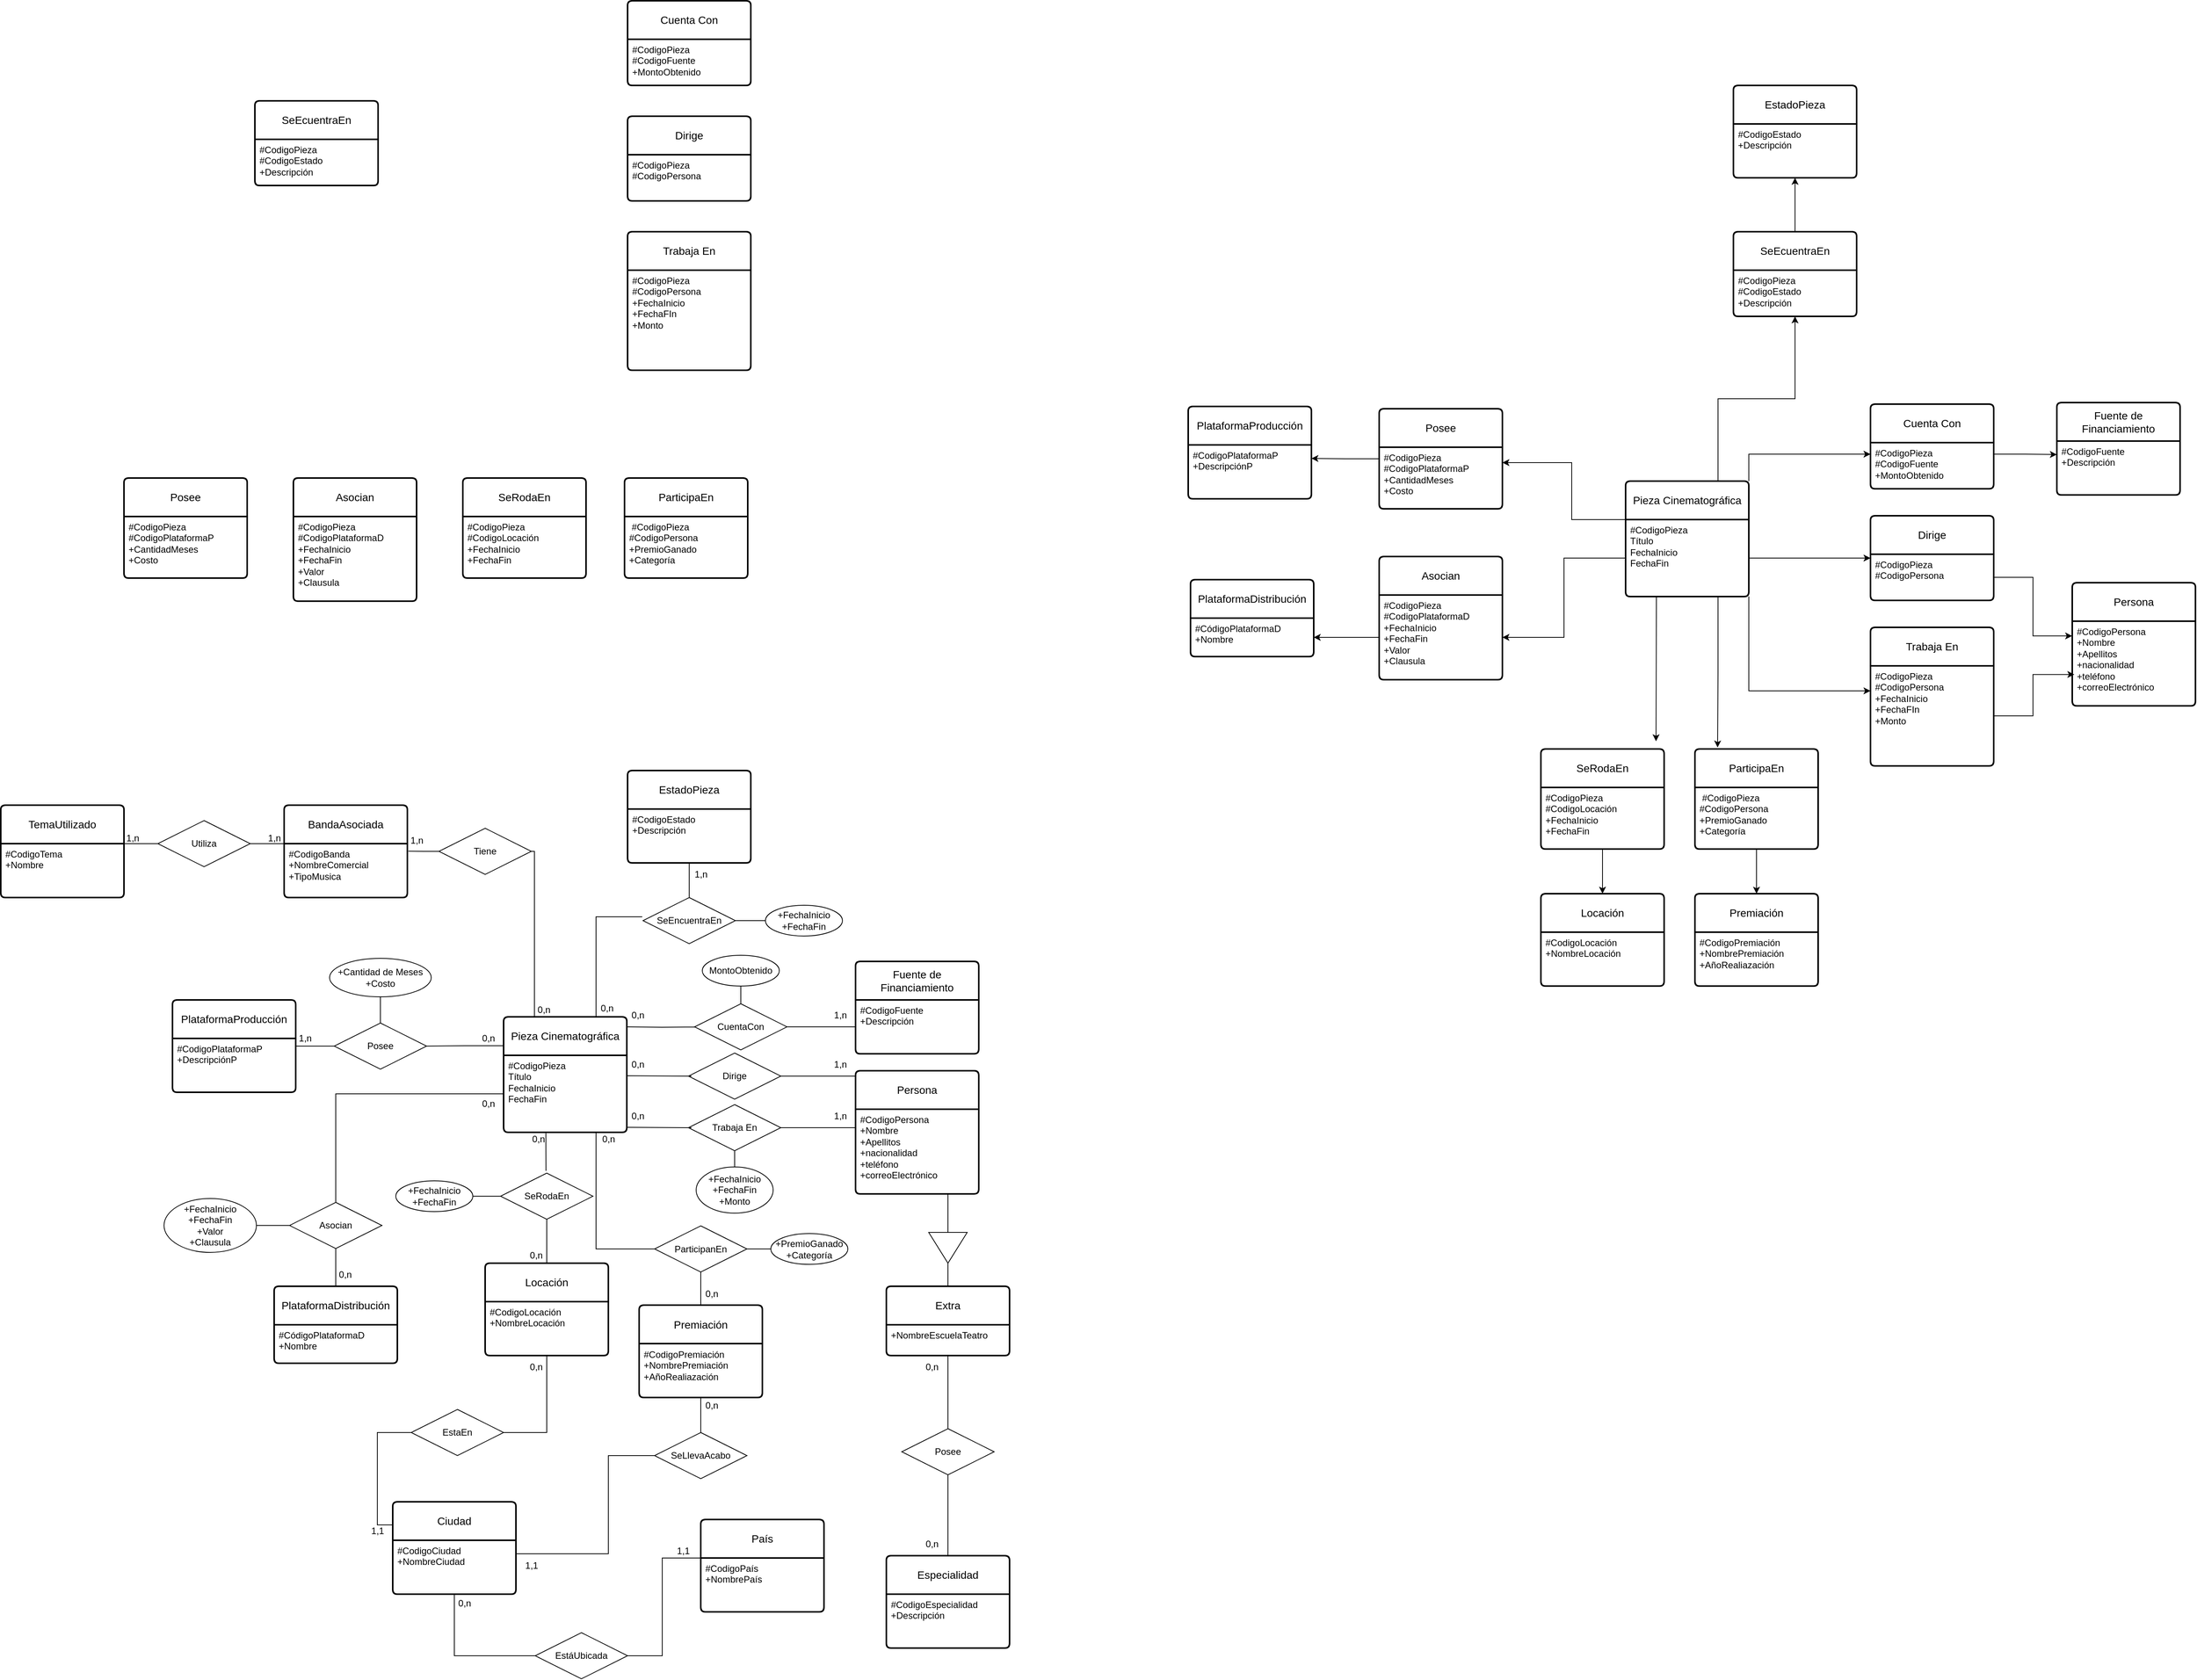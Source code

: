 <mxfile version="24.2.7" type="github">
  <diagram name="Página-1" id="hrNfEkM_zEZgpHbIs4Ky">
    <mxGraphModel dx="3686" dy="2763" grid="1" gridSize="10" guides="1" tooltips="1" connect="1" arrows="1" fold="1" page="1" pageScale="1" pageWidth="827" pageHeight="1169" math="0" shadow="0">
      <root>
        <mxCell id="0" />
        <mxCell id="1" parent="0" />
        <mxCell id="6nBhxOTQtNVNoO5iaPru-1" value="Trabaja En" style="swimlane;childLayout=stackLayout;horizontal=1;startSize=50;horizontalStack=0;rounded=1;fontSize=14;fontStyle=0;strokeWidth=2;resizeParent=0;resizeLast=1;shadow=0;dashed=0;align=center;arcSize=4;whiteSpace=wrap;html=1;" parent="1" vertex="1">
          <mxGeometry x="1214" y="140" width="160" height="180" as="geometry" />
        </mxCell>
        <mxCell id="6nBhxOTQtNVNoO5iaPru-2" value="&lt;div&gt;#CodigoPieza&lt;/div&gt;&lt;div&gt;#CodigoPersona&lt;br&gt;&lt;/div&gt;+FechaInicio&lt;br&gt;&lt;div&gt;+FechaFIn&lt;/div&gt;&lt;div&gt;+Monto&lt;br&gt;&lt;/div&gt;" style="align=left;strokeColor=none;fillColor=none;spacingLeft=4;fontSize=12;verticalAlign=top;resizable=0;rotatable=0;part=1;html=1;" parent="6nBhxOTQtNVNoO5iaPru-1" vertex="1">
          <mxGeometry y="50" width="160" height="130" as="geometry" />
        </mxCell>
        <mxCell id="6nBhxOTQtNVNoO5iaPru-3" value="Dirige" style="swimlane;childLayout=stackLayout;horizontal=1;startSize=50;horizontalStack=0;rounded=1;fontSize=14;fontStyle=0;strokeWidth=2;resizeParent=0;resizeLast=1;shadow=0;dashed=0;align=center;arcSize=4;whiteSpace=wrap;html=1;" parent="1" vertex="1">
          <mxGeometry x="1214" y="-10" width="160" height="110" as="geometry" />
        </mxCell>
        <mxCell id="6nBhxOTQtNVNoO5iaPru-4" value="&lt;div&gt;#CodigoPieza&lt;/div&gt;&lt;div&gt;#CodigoPersona&lt;br&gt;&lt;/div&gt;" style="align=left;strokeColor=none;fillColor=none;spacingLeft=4;fontSize=12;verticalAlign=top;resizable=0;rotatable=0;part=1;html=1;" parent="6nBhxOTQtNVNoO5iaPru-3" vertex="1">
          <mxGeometry y="50" width="160" height="60" as="geometry" />
        </mxCell>
        <mxCell id="6nBhxOTQtNVNoO5iaPru-5" value="Cuenta Con" style="swimlane;childLayout=stackLayout;horizontal=1;startSize=50;horizontalStack=0;rounded=1;fontSize=14;fontStyle=0;strokeWidth=2;resizeParent=0;resizeLast=1;shadow=0;dashed=0;align=center;arcSize=4;whiteSpace=wrap;html=1;" parent="1" vertex="1">
          <mxGeometry x="1214" y="-160" width="160" height="110" as="geometry" />
        </mxCell>
        <mxCell id="6nBhxOTQtNVNoO5iaPru-6" value="&lt;div&gt;#CodigoPieza&lt;/div&gt;&lt;div&gt;#CodigoFuente&lt;/div&gt;&lt;div&gt;+MontoObtenido&lt;br&gt;&lt;/div&gt;" style="align=left;strokeColor=none;fillColor=none;spacingLeft=4;fontSize=12;verticalAlign=top;resizable=0;rotatable=0;part=1;html=1;" parent="6nBhxOTQtNVNoO5iaPru-5" vertex="1">
          <mxGeometry y="50" width="160" height="60" as="geometry" />
        </mxCell>
        <mxCell id="6nBhxOTQtNVNoO5iaPru-9" value="ParticipaEn" style="swimlane;childLayout=stackLayout;horizontal=1;startSize=50;horizontalStack=0;rounded=1;fontSize=14;fontStyle=0;strokeWidth=2;resizeParent=0;resizeLast=1;shadow=0;dashed=0;align=center;arcSize=4;whiteSpace=wrap;html=1;" parent="1" vertex="1">
          <mxGeometry x="1210" y="460" width="160" height="130" as="geometry" />
        </mxCell>
        <mxCell id="6nBhxOTQtNVNoO5iaPru-10" value="&lt;div&gt;&amp;nbsp;#CodigoPieza&lt;/div&gt;&lt;div&gt;#CodigoPersona&lt;/div&gt;&lt;div&gt;+PremioGanado&lt;/div&gt;&lt;div&gt;+Categoría&lt;br&gt;&lt;/div&gt;" style="align=left;strokeColor=none;fillColor=none;spacingLeft=4;fontSize=12;verticalAlign=top;resizable=0;rotatable=0;part=1;html=1;" parent="6nBhxOTQtNVNoO5iaPru-9" vertex="1">
          <mxGeometry y="50" width="160" height="80" as="geometry" />
        </mxCell>
        <mxCell id="6nBhxOTQtNVNoO5iaPru-11" value="SeRodaEn" style="swimlane;childLayout=stackLayout;horizontal=1;startSize=50;horizontalStack=0;rounded=1;fontSize=14;fontStyle=0;strokeWidth=2;resizeParent=0;resizeLast=1;shadow=0;dashed=0;align=center;arcSize=4;whiteSpace=wrap;html=1;" parent="1" vertex="1">
          <mxGeometry x="1000" y="460" width="160" height="130" as="geometry" />
        </mxCell>
        <mxCell id="6nBhxOTQtNVNoO5iaPru-12" value="&lt;div&gt;#CodigoPieza&lt;/div&gt;&lt;div&gt;#CodigoLocación&lt;/div&gt;&lt;div&gt;+FechaInicio&lt;/div&gt;&lt;div&gt;+FechaFin&lt;br&gt;&lt;/div&gt;" style="align=left;strokeColor=none;fillColor=none;spacingLeft=4;fontSize=12;verticalAlign=top;resizable=0;rotatable=0;part=1;html=1;" parent="6nBhxOTQtNVNoO5iaPru-11" vertex="1">
          <mxGeometry y="50" width="160" height="80" as="geometry" />
        </mxCell>
        <mxCell id="6nBhxOTQtNVNoO5iaPru-13" value="Asocian" style="swimlane;childLayout=stackLayout;horizontal=1;startSize=50;horizontalStack=0;rounded=1;fontSize=14;fontStyle=0;strokeWidth=2;resizeParent=0;resizeLast=1;shadow=0;dashed=0;align=center;arcSize=4;whiteSpace=wrap;html=1;" parent="1" vertex="1">
          <mxGeometry x="780" y="460" width="160" height="160" as="geometry" />
        </mxCell>
        <mxCell id="6nBhxOTQtNVNoO5iaPru-14" value="&lt;div&gt;#CodigoPieza&lt;/div&gt;&lt;div&gt;#CodigoPlataformaD&lt;/div&gt;&lt;div&gt;+FechaInicio&lt;/div&gt;&lt;div&gt;+FechaFin&lt;/div&gt;&lt;div&gt;+Valor&lt;/div&gt;&lt;div&gt;+Clausula&lt;br&gt;&lt;/div&gt;" style="align=left;strokeColor=none;fillColor=none;spacingLeft=4;fontSize=12;verticalAlign=top;resizable=0;rotatable=0;part=1;html=1;" parent="6nBhxOTQtNVNoO5iaPru-13" vertex="1">
          <mxGeometry y="50" width="160" height="110" as="geometry" />
        </mxCell>
        <mxCell id="6nBhxOTQtNVNoO5iaPru-17" value="Posee" style="swimlane;childLayout=stackLayout;horizontal=1;startSize=50;horizontalStack=0;rounded=1;fontSize=14;fontStyle=0;strokeWidth=2;resizeParent=0;resizeLast=1;shadow=0;dashed=0;align=center;arcSize=4;whiteSpace=wrap;html=1;" parent="1" vertex="1">
          <mxGeometry x="560" y="460" width="160" height="130" as="geometry" />
        </mxCell>
        <mxCell id="6nBhxOTQtNVNoO5iaPru-18" value="&lt;div&gt;#CodigoPieza&lt;/div&gt;&lt;div&gt;#CodigoPlataformaP&lt;/div&gt;&lt;div&gt;+CantidadMeses&lt;/div&gt;&lt;div&gt;+Costo&lt;br&gt;&lt;/div&gt;" style="align=left;strokeColor=none;fillColor=none;spacingLeft=4;fontSize=12;verticalAlign=top;resizable=0;rotatable=0;part=1;html=1;" parent="6nBhxOTQtNVNoO5iaPru-17" vertex="1">
          <mxGeometry y="50" width="160" height="80" as="geometry" />
        </mxCell>
        <mxCell id="6nBhxOTQtNVNoO5iaPru-19" value="SeEcuentraEn" style="swimlane;childLayout=stackLayout;horizontal=1;startSize=50;horizontalStack=0;rounded=1;fontSize=14;fontStyle=0;strokeWidth=2;resizeParent=0;resizeLast=1;shadow=0;dashed=0;align=center;arcSize=4;whiteSpace=wrap;html=1;" parent="1" vertex="1">
          <mxGeometry x="730" y="-30" width="160" height="110" as="geometry" />
        </mxCell>
        <mxCell id="6nBhxOTQtNVNoO5iaPru-20" value="&lt;div&gt;#CodigoPieza&lt;/div&gt;&lt;div&gt;#CodigoEstado&lt;/div&gt;&lt;div&gt;+Descripción&lt;br&gt;&lt;/div&gt;" style="align=left;strokeColor=none;fillColor=none;spacingLeft=4;fontSize=12;verticalAlign=top;resizable=0;rotatable=0;part=1;html=1;" parent="6nBhxOTQtNVNoO5iaPru-19" vertex="1">
          <mxGeometry y="50" width="160" height="60" as="geometry" />
        </mxCell>
        <mxCell id="6nBhxOTQtNVNoO5iaPru-139" style="edgeStyle=orthogonalEdgeStyle;rounded=0;orthogonalLoop=1;jettySize=auto;html=1;exitX=0.75;exitY=0;exitDx=0;exitDy=0;endArrow=none;endFill=0;" parent="1" source="6nBhxOTQtNVNoO5iaPru-142" edge="1">
          <mxGeometry relative="1" as="geometry">
            <mxPoint x="1233" y="1030" as="targetPoint" />
            <Array as="points">
              <mxPoint x="1173" y="1030" />
            </Array>
          </mxGeometry>
        </mxCell>
        <mxCell id="6nBhxOTQtNVNoO5iaPru-140" style="edgeStyle=orthogonalEdgeStyle;rounded=0;orthogonalLoop=1;jettySize=auto;html=1;exitX=0;exitY=0.25;exitDx=0;exitDy=0;entryX=1;entryY=0.5;entryDx=0;entryDy=0;endArrow=none;endFill=0;" parent="1" source="6nBhxOTQtNVNoO5iaPru-142" target="6nBhxOTQtNVNoO5iaPru-210" edge="1">
          <mxGeometry relative="1" as="geometry" />
        </mxCell>
        <mxCell id="6nBhxOTQtNVNoO5iaPru-141" style="edgeStyle=orthogonalEdgeStyle;rounded=0;orthogonalLoop=1;jettySize=auto;html=1;exitX=1;exitY=0.25;exitDx=0;exitDy=0;endArrow=none;endFill=0;" parent="1" edge="1">
          <mxGeometry relative="1" as="geometry">
            <mxPoint x="1303" y="1173.217" as="targetPoint" />
            <mxPoint x="1213" y="1173" as="sourcePoint" />
          </mxGeometry>
        </mxCell>
        <mxCell id="6nBhxOTQtNVNoO5iaPru-142" value="Pieza Cinematográfica" style="swimlane;childLayout=stackLayout;horizontal=1;startSize=50;horizontalStack=0;rounded=1;fontSize=14;fontStyle=0;strokeWidth=2;resizeParent=0;resizeLast=1;shadow=0;dashed=0;align=center;arcSize=4;whiteSpace=wrap;html=1;" parent="1" vertex="1">
          <mxGeometry x="1053" y="1160" width="160" height="150" as="geometry" />
        </mxCell>
        <mxCell id="6nBhxOTQtNVNoO5iaPru-143" value="&lt;div&gt;#CodigoPieza&lt;/div&gt;&lt;div&gt;Título&lt;/div&gt;&lt;div&gt;FechaInicio&lt;/div&gt;&lt;div&gt;FechaFin&lt;br&gt;&lt;/div&gt;" style="align=left;strokeColor=none;fillColor=none;spacingLeft=4;fontSize=12;verticalAlign=top;resizable=0;rotatable=0;part=1;html=1;" parent="6nBhxOTQtNVNoO5iaPru-142" vertex="1">
          <mxGeometry y="50" width="160" height="100" as="geometry" />
        </mxCell>
        <mxCell id="6nBhxOTQtNVNoO5iaPru-144" value="EstadoPieza" style="swimlane;childLayout=stackLayout;horizontal=1;startSize=50;horizontalStack=0;rounded=1;fontSize=14;fontStyle=0;strokeWidth=2;resizeParent=0;resizeLast=1;shadow=0;dashed=0;align=center;arcSize=4;whiteSpace=wrap;html=1;" parent="1" vertex="1">
          <mxGeometry x="1214" y="840" width="160" height="120" as="geometry" />
        </mxCell>
        <mxCell id="6nBhxOTQtNVNoO5iaPru-145" value="&lt;div&gt;#CodigoEstado&lt;/div&gt;&lt;div&gt;+Descripción&lt;/div&gt;" style="align=left;strokeColor=none;fillColor=none;spacingLeft=4;fontSize=12;verticalAlign=top;resizable=0;rotatable=0;part=1;html=1;" parent="6nBhxOTQtNVNoO5iaPru-144" vertex="1">
          <mxGeometry y="50" width="160" height="70" as="geometry" />
        </mxCell>
        <mxCell id="6nBhxOTQtNVNoO5iaPru-146" value="Ciudad" style="swimlane;childLayout=stackLayout;horizontal=1;startSize=50;horizontalStack=0;rounded=1;fontSize=14;fontStyle=0;strokeWidth=2;resizeParent=0;resizeLast=1;shadow=0;dashed=0;align=center;arcSize=4;whiteSpace=wrap;html=1;" parent="1" vertex="1">
          <mxGeometry x="909" y="1790" width="160" height="120" as="geometry" />
        </mxCell>
        <mxCell id="6nBhxOTQtNVNoO5iaPru-147" value="&lt;div&gt;#CodigoCiudad&lt;/div&gt;&lt;div&gt;+NombreCiudad&lt;br&gt;&lt;/div&gt;" style="align=left;strokeColor=none;fillColor=none;spacingLeft=4;fontSize=12;verticalAlign=top;resizable=0;rotatable=0;part=1;html=1;" parent="6nBhxOTQtNVNoO5iaPru-146" vertex="1">
          <mxGeometry y="50" width="160" height="70" as="geometry" />
        </mxCell>
        <mxCell id="6nBhxOTQtNVNoO5iaPru-148" value="País" style="swimlane;childLayout=stackLayout;horizontal=1;startSize=50;horizontalStack=0;rounded=1;fontSize=14;fontStyle=0;strokeWidth=2;resizeParent=0;resizeLast=1;shadow=0;dashed=0;align=center;arcSize=4;whiteSpace=wrap;html=1;" parent="1" vertex="1">
          <mxGeometry x="1309" y="1813" width="160" height="120" as="geometry" />
        </mxCell>
        <mxCell id="6nBhxOTQtNVNoO5iaPru-149" value="&lt;div&gt;#CodigoPaís&lt;/div&gt;&lt;div&gt;+NombrePaís&lt;br&gt;&lt;/div&gt;" style="align=left;strokeColor=none;fillColor=none;spacingLeft=4;fontSize=12;verticalAlign=top;resizable=0;rotatable=0;part=1;html=1;" parent="6nBhxOTQtNVNoO5iaPru-148" vertex="1">
          <mxGeometry y="50" width="160" height="70" as="geometry" />
        </mxCell>
        <mxCell id="6nBhxOTQtNVNoO5iaPru-150" value="BandaAsociada" style="swimlane;childLayout=stackLayout;horizontal=1;startSize=50;horizontalStack=0;rounded=1;fontSize=14;fontStyle=0;strokeWidth=2;resizeParent=0;resizeLast=1;shadow=0;dashed=0;align=center;arcSize=4;whiteSpace=wrap;html=1;" parent="1" vertex="1">
          <mxGeometry x="768" y="885" width="160" height="120" as="geometry" />
        </mxCell>
        <mxCell id="6nBhxOTQtNVNoO5iaPru-151" value="&lt;div&gt;#CodigoBanda&lt;/div&gt;&lt;div&gt;+NombreComercial&lt;/div&gt;&lt;div&gt;+TipoMusica&lt;br&gt;&lt;/div&gt;" style="align=left;strokeColor=none;fillColor=none;spacingLeft=4;fontSize=12;verticalAlign=top;resizable=0;rotatable=0;part=1;html=1;" parent="6nBhxOTQtNVNoO5iaPru-150" vertex="1">
          <mxGeometry y="50" width="160" height="70" as="geometry" />
        </mxCell>
        <mxCell id="6nBhxOTQtNVNoO5iaPru-152" value="Persona" style="swimlane;childLayout=stackLayout;horizontal=1;startSize=50;horizontalStack=0;rounded=1;fontSize=14;fontStyle=0;strokeWidth=2;resizeParent=0;resizeLast=1;shadow=0;dashed=0;align=center;arcSize=4;whiteSpace=wrap;html=1;" parent="1" vertex="1">
          <mxGeometry x="1510" y="1230" width="160" height="160" as="geometry" />
        </mxCell>
        <mxCell id="6nBhxOTQtNVNoO5iaPru-153" value="&lt;div&gt;#CodigoPersona&lt;/div&gt;&lt;div&gt;+Nombre&lt;/div&gt;&lt;div&gt;+Apellitos&lt;/div&gt;&lt;div&gt;+nacionalidad&lt;/div&gt;&lt;div&gt;+teléfono&lt;/div&gt;&lt;div&gt;+correoElectrónico&lt;br&gt;&lt;/div&gt;" style="align=left;strokeColor=none;fillColor=none;spacingLeft=4;fontSize=12;verticalAlign=top;resizable=0;rotatable=0;part=1;html=1;" parent="6nBhxOTQtNVNoO5iaPru-152" vertex="1">
          <mxGeometry y="50" width="160" height="110" as="geometry" />
        </mxCell>
        <mxCell id="6nBhxOTQtNVNoO5iaPru-154" style="edgeStyle=none;rounded=0;orthogonalLoop=1;jettySize=auto;html=1;entryX=0.5;entryY=0;entryDx=0;entryDy=0;" parent="6nBhxOTQtNVNoO5iaPru-152" source="6nBhxOTQtNVNoO5iaPru-153" target="6nBhxOTQtNVNoO5iaPru-153" edge="1">
          <mxGeometry relative="1" as="geometry" />
        </mxCell>
        <mxCell id="6nBhxOTQtNVNoO5iaPru-155" value="Extra" style="swimlane;childLayout=stackLayout;horizontal=1;startSize=50;horizontalStack=0;rounded=1;fontSize=14;fontStyle=0;strokeWidth=2;resizeParent=0;resizeLast=1;shadow=0;dashed=0;align=center;arcSize=4;whiteSpace=wrap;html=1;" parent="1" vertex="1">
          <mxGeometry x="1550" y="1510" width="160" height="90" as="geometry" />
        </mxCell>
        <mxCell id="6nBhxOTQtNVNoO5iaPru-156" value="&lt;div&gt;+NombreEscuelaTeatro&lt;/div&gt;" style="align=left;strokeColor=none;fillColor=none;spacingLeft=4;fontSize=12;verticalAlign=top;resizable=0;rotatable=0;part=1;html=1;" parent="6nBhxOTQtNVNoO5iaPru-155" vertex="1">
          <mxGeometry y="50" width="160" height="40" as="geometry" />
        </mxCell>
        <mxCell id="6nBhxOTQtNVNoO5iaPru-157" value="Especialidad" style="swimlane;childLayout=stackLayout;horizontal=1;startSize=50;horizontalStack=0;rounded=1;fontSize=14;fontStyle=0;strokeWidth=2;resizeParent=0;resizeLast=1;shadow=0;dashed=0;align=center;arcSize=4;whiteSpace=wrap;html=1;" parent="1" vertex="1">
          <mxGeometry x="1550" y="1860" width="160" height="120" as="geometry" />
        </mxCell>
        <mxCell id="6nBhxOTQtNVNoO5iaPru-158" value="&lt;div&gt;#CodigoEspecialidad&lt;/div&gt;&lt;div&gt;+Descripción&lt;br&gt;&lt;/div&gt;" style="align=left;strokeColor=none;fillColor=none;spacingLeft=4;fontSize=12;verticalAlign=top;resizable=0;rotatable=0;part=1;html=1;" parent="6nBhxOTQtNVNoO5iaPru-157" vertex="1">
          <mxGeometry y="50" width="160" height="70" as="geometry" />
        </mxCell>
        <mxCell id="6nBhxOTQtNVNoO5iaPru-159" value="TemaUtilizado" style="swimlane;childLayout=stackLayout;horizontal=1;startSize=50;horizontalStack=0;rounded=1;fontSize=14;fontStyle=0;strokeWidth=2;resizeParent=0;resizeLast=1;shadow=0;dashed=0;align=center;arcSize=4;whiteSpace=wrap;html=1;" parent="1" vertex="1">
          <mxGeometry x="400" y="885" width="160" height="120" as="geometry" />
        </mxCell>
        <mxCell id="6nBhxOTQtNVNoO5iaPru-160" value="&lt;div&gt;#CodigoTema&lt;/div&gt;&lt;div&gt;+Nombre&lt;br&gt;&lt;/div&gt;" style="align=left;strokeColor=none;fillColor=none;spacingLeft=4;fontSize=12;verticalAlign=top;resizable=0;rotatable=0;part=1;html=1;" parent="6nBhxOTQtNVNoO5iaPru-159" vertex="1">
          <mxGeometry y="50" width="160" height="70" as="geometry" />
        </mxCell>
        <mxCell id="6nBhxOTQtNVNoO5iaPru-161" value="Fuente de Financiamiento" style="swimlane;childLayout=stackLayout;horizontal=1;startSize=50;horizontalStack=0;rounded=1;fontSize=14;fontStyle=0;strokeWidth=2;resizeParent=0;resizeLast=1;shadow=0;dashed=0;align=center;arcSize=4;whiteSpace=wrap;html=1;" parent="1" vertex="1">
          <mxGeometry x="1510" y="1088" width="160" height="120" as="geometry" />
        </mxCell>
        <mxCell id="6nBhxOTQtNVNoO5iaPru-162" value="&lt;div&gt;#CodigoFuente&lt;/div&gt;&lt;div&gt;+Descripción&lt;br&gt;&lt;/div&gt;" style="align=left;strokeColor=none;fillColor=none;spacingLeft=4;fontSize=12;verticalAlign=top;resizable=0;rotatable=0;part=1;html=1;" parent="6nBhxOTQtNVNoO5iaPru-161" vertex="1">
          <mxGeometry y="50" width="160" height="70" as="geometry" />
        </mxCell>
        <mxCell id="6nBhxOTQtNVNoO5iaPru-163" value="PlataformaDistribución" style="swimlane;childLayout=stackLayout;horizontal=1;startSize=50;horizontalStack=0;rounded=1;fontSize=14;fontStyle=0;strokeWidth=2;resizeParent=0;resizeLast=1;shadow=0;dashed=0;align=center;arcSize=4;whiteSpace=wrap;html=1;" parent="1" vertex="1">
          <mxGeometry x="755" y="1510" width="160" height="100" as="geometry" />
        </mxCell>
        <mxCell id="6nBhxOTQtNVNoO5iaPru-164" value="&lt;div&gt;#CódigoPlataformaD&lt;/div&gt;&lt;div&gt;+Nombre&lt;/div&gt;" style="align=left;strokeColor=none;fillColor=none;spacingLeft=4;fontSize=12;verticalAlign=top;resizable=0;rotatable=0;part=1;html=1;" parent="6nBhxOTQtNVNoO5iaPru-163" vertex="1">
          <mxGeometry y="50" width="160" height="50" as="geometry" />
        </mxCell>
        <mxCell id="6nBhxOTQtNVNoO5iaPru-165" value="Dirige" style="shape=rhombus;perimeter=rhombusPerimeter;whiteSpace=wrap;html=1;align=center;" parent="1" vertex="1">
          <mxGeometry x="1293" y="1207" width="120" height="60" as="geometry" />
        </mxCell>
        <mxCell id="6nBhxOTQtNVNoO5iaPru-166" value="" style="endArrow=none;html=1;rounded=0;exitX=1;exitY=0.5;exitDx=0;exitDy=0;entryX=0;entryY=0.25;entryDx=0;entryDy=0;" parent="1" source="6nBhxOTQtNVNoO5iaPru-165" edge="1">
          <mxGeometry relative="1" as="geometry">
            <mxPoint x="1320" y="1382" as="sourcePoint" />
            <mxPoint x="1510" y="1237" as="targetPoint" />
            <Array as="points">
              <mxPoint x="1453" y="1237" />
              <mxPoint x="1503" y="1237" />
            </Array>
          </mxGeometry>
        </mxCell>
        <mxCell id="6nBhxOTQtNVNoO5iaPru-167" value="" style="endArrow=none;html=1;rounded=0;exitX=0.138;exitY=0.983;exitDx=0;exitDy=0;entryX=0;entryY=0.5;entryDx=0;entryDy=0;exitPerimeter=0;" parent="1" source="6nBhxOTQtNVNoO5iaPru-169" target="6nBhxOTQtNVNoO5iaPru-165" edge="1">
          <mxGeometry relative="1" as="geometry">
            <mxPoint x="1207" y="1237" as="sourcePoint" />
            <mxPoint x="1287" y="1257" as="targetPoint" />
            <Array as="points">
              <mxPoint x="1297" y="1237" />
            </Array>
          </mxGeometry>
        </mxCell>
        <mxCell id="6nBhxOTQtNVNoO5iaPru-168" value="1,n" style="text;html=1;align=center;verticalAlign=middle;resizable=0;points=[];autosize=1;strokeColor=none;fillColor=none;" parent="1" vertex="1">
          <mxGeometry x="1470" y="1207" width="40" height="30" as="geometry" />
        </mxCell>
        <mxCell id="6nBhxOTQtNVNoO5iaPru-169" value="0,n" style="text;html=1;align=center;verticalAlign=middle;resizable=0;points=[];autosize=1;strokeColor=none;fillColor=none;" parent="1" vertex="1">
          <mxGeometry x="1207" y="1207" width="40" height="30" as="geometry" />
        </mxCell>
        <mxCell id="6nBhxOTQtNVNoO5iaPru-170" style="edgeStyle=orthogonalEdgeStyle;rounded=0;orthogonalLoop=1;jettySize=auto;html=1;entryX=0;entryY=0.5;entryDx=0;entryDy=0;endArrow=none;endFill=0;" parent="1" source="6nBhxOTQtNVNoO5iaPru-172" target="6nBhxOTQtNVNoO5iaPru-174" edge="1">
          <mxGeometry relative="1" as="geometry" />
        </mxCell>
        <mxCell id="6nBhxOTQtNVNoO5iaPru-171" style="edgeStyle=orthogonalEdgeStyle;rounded=0;orthogonalLoop=1;jettySize=auto;html=1;entryX=0.5;entryY=1;entryDx=0;entryDy=0;endArrow=none;endFill=0;" parent="1" source="6nBhxOTQtNVNoO5iaPru-172" target="6nBhxOTQtNVNoO5iaPru-145" edge="1">
          <mxGeometry relative="1" as="geometry" />
        </mxCell>
        <mxCell id="6nBhxOTQtNVNoO5iaPru-172" value="SeEncuentraEn" style="shape=rhombus;perimeter=rhombusPerimeter;whiteSpace=wrap;html=1;align=center;" parent="1" vertex="1">
          <mxGeometry x="1234" y="1005" width="120" height="60" as="geometry" />
        </mxCell>
        <mxCell id="6nBhxOTQtNVNoO5iaPru-173" value="0,n" style="text;html=1;align=center;verticalAlign=middle;resizable=0;points=[];autosize=1;strokeColor=none;fillColor=none;" parent="1" vertex="1">
          <mxGeometry x="1167" y="1134" width="40" height="30" as="geometry" />
        </mxCell>
        <mxCell id="6nBhxOTQtNVNoO5iaPru-174" value="+FechaInicio&lt;div&gt;+FechaFin&lt;/div&gt;" style="ellipse;whiteSpace=wrap;html=1;align=center;" parent="1" vertex="1">
          <mxGeometry x="1393" y="1015" width="100" height="40" as="geometry" />
        </mxCell>
        <mxCell id="6nBhxOTQtNVNoO5iaPru-175" style="edgeStyle=orthogonalEdgeStyle;rounded=0;orthogonalLoop=1;jettySize=auto;html=1;entryX=0.5;entryY=0;entryDx=0;entryDy=0;endArrow=none;endFill=0;" parent="1" source="6nBhxOTQtNVNoO5iaPru-177" target="6nBhxOTQtNVNoO5iaPru-204" edge="1">
          <mxGeometry relative="1" as="geometry" />
        </mxCell>
        <mxCell id="6nBhxOTQtNVNoO5iaPru-176" style="edgeStyle=orthogonalEdgeStyle;rounded=0;orthogonalLoop=1;jettySize=auto;html=1;exitX=0;exitY=0.5;exitDx=0;exitDy=0;entryX=1;entryY=0.5;entryDx=0;entryDy=0;endArrow=none;endFill=0;" parent="1" source="6nBhxOTQtNVNoO5iaPru-177" target="6nBhxOTQtNVNoO5iaPru-178" edge="1">
          <mxGeometry relative="1" as="geometry" />
        </mxCell>
        <mxCell id="6nBhxOTQtNVNoO5iaPru-177" value="SeRodaEn" style="shape=rhombus;perimeter=rhombusPerimeter;whiteSpace=wrap;html=1;align=center;" parent="1" vertex="1">
          <mxGeometry x="1049" y="1363" width="120" height="60" as="geometry" />
        </mxCell>
        <mxCell id="6nBhxOTQtNVNoO5iaPru-178" value="+FechaInicio&lt;div&gt;+FechaFin&lt;/div&gt;" style="ellipse;whiteSpace=wrap;html=1;align=center;" parent="1" vertex="1">
          <mxGeometry x="913" y="1373" width="100" height="40" as="geometry" />
        </mxCell>
        <mxCell id="6nBhxOTQtNVNoO5iaPru-179" value="0,n" style="text;html=1;align=center;verticalAlign=middle;resizable=0;points=[];autosize=1;strokeColor=none;fillColor=none;" parent="1" vertex="1">
          <mxGeometry x="1078" y="1304" width="40" height="30" as="geometry" />
        </mxCell>
        <mxCell id="6nBhxOTQtNVNoO5iaPru-180" value="0,n" style="text;html=1;align=center;verticalAlign=middle;resizable=0;points=[];autosize=1;strokeColor=none;fillColor=none;" parent="1" vertex="1">
          <mxGeometry x="1075" y="1455" width="40" height="30" as="geometry" />
        </mxCell>
        <mxCell id="6nBhxOTQtNVNoO5iaPru-181" value="EstáUbicada" style="shape=rhombus;perimeter=rhombusPerimeter;whiteSpace=wrap;html=1;align=center;" parent="1" vertex="1">
          <mxGeometry x="1094" y="1960" width="120" height="60" as="geometry" />
        </mxCell>
        <mxCell id="6nBhxOTQtNVNoO5iaPru-182" value="" style="endArrow=none;html=1;rounded=0;exitX=1;exitY=0.5;exitDx=0;exitDy=0;entryX=0;entryY=0;entryDx=0;entryDy=0;" parent="1" source="6nBhxOTQtNVNoO5iaPru-181" target="6nBhxOTQtNVNoO5iaPru-149" edge="1">
          <mxGeometry relative="1" as="geometry">
            <mxPoint x="1163" y="2008" as="sourcePoint" />
            <mxPoint x="1296" y="1973" as="targetPoint" />
            <Array as="points">
              <mxPoint x="1259" y="1990" />
              <mxPoint x="1259" y="1863" />
            </Array>
          </mxGeometry>
        </mxCell>
        <mxCell id="6nBhxOTQtNVNoO5iaPru-183" value="" style="endArrow=none;html=1;rounded=0;entryX=0;entryY=0.5;entryDx=0;entryDy=0;exitX=0.5;exitY=1;exitDx=0;exitDy=0;" parent="1" source="6nBhxOTQtNVNoO5iaPru-147" target="6nBhxOTQtNVNoO5iaPru-181" edge="1">
          <mxGeometry relative="1" as="geometry">
            <mxPoint x="1179" y="2000" as="sourcePoint" />
            <mxPoint x="1006" y="1990" as="targetPoint" />
            <Array as="points">
              <mxPoint x="989" y="1990" />
            </Array>
          </mxGeometry>
        </mxCell>
        <mxCell id="6nBhxOTQtNVNoO5iaPru-184" value="1,1" style="text;html=1;align=center;verticalAlign=middle;resizable=0;points=[];autosize=1;strokeColor=none;fillColor=none;" parent="1" vertex="1">
          <mxGeometry x="1266" y="1839" width="40" height="30" as="geometry" />
        </mxCell>
        <mxCell id="6nBhxOTQtNVNoO5iaPru-185" value="0,n" style="text;html=1;align=center;verticalAlign=middle;resizable=0;points=[];autosize=1;strokeColor=none;fillColor=none;" parent="1" vertex="1">
          <mxGeometry x="982" y="1907" width="40" height="30" as="geometry" />
        </mxCell>
        <mxCell id="6nBhxOTQtNVNoO5iaPru-186" style="edgeStyle=none;rounded=0;orthogonalLoop=1;jettySize=auto;html=1;entryX=0.5;entryY=0;entryDx=0;entryDy=0;" parent="1" edge="1">
          <mxGeometry relative="1" as="geometry">
            <mxPoint x="999" y="1960" as="sourcePoint" />
            <mxPoint x="999" y="1960" as="targetPoint" />
          </mxGeometry>
        </mxCell>
        <mxCell id="6nBhxOTQtNVNoO5iaPru-187" style="edgeStyle=none;rounded=0;orthogonalLoop=1;jettySize=auto;html=1;entryX=0.5;entryY=0;entryDx=0;entryDy=0;" parent="1" edge="1">
          <mxGeometry relative="1" as="geometry">
            <mxPoint x="769.5" y="1930" as="sourcePoint" />
            <mxPoint x="769.5" y="1930" as="targetPoint" />
          </mxGeometry>
        </mxCell>
        <mxCell id="6nBhxOTQtNVNoO5iaPru-188" style="edgeStyle=orthogonalEdgeStyle;rounded=0;orthogonalLoop=1;jettySize=auto;html=1;exitX=0.5;exitY=1;exitDx=0;exitDy=0;entryX=0.5;entryY=0;entryDx=0;entryDy=0;endArrow=none;endFill=0;" parent="1" source="6nBhxOTQtNVNoO5iaPru-189" target="6nBhxOTQtNVNoO5iaPru-157" edge="1">
          <mxGeometry relative="1" as="geometry" />
        </mxCell>
        <mxCell id="6nBhxOTQtNVNoO5iaPru-189" value="Posee" style="shape=rhombus;perimeter=rhombusPerimeter;whiteSpace=wrap;html=1;align=center;" parent="1" vertex="1">
          <mxGeometry x="1570" y="1695" width="120" height="60" as="geometry" />
        </mxCell>
        <mxCell id="6nBhxOTQtNVNoO5iaPru-190" value="0,n" style="text;html=1;align=center;verticalAlign=middle;resizable=0;points=[];autosize=1;strokeColor=none;fillColor=none;" parent="1" vertex="1">
          <mxGeometry x="1589" y="1830" width="40" height="30" as="geometry" />
        </mxCell>
        <mxCell id="6nBhxOTQtNVNoO5iaPru-191" value="0,n" style="text;html=1;align=center;verticalAlign=middle;resizable=0;points=[];autosize=1;strokeColor=none;fillColor=none;" parent="1" vertex="1">
          <mxGeometry x="1589" y="1600" width="40" height="30" as="geometry" />
        </mxCell>
        <mxCell id="6nBhxOTQtNVNoO5iaPru-192" value="" style="endArrow=none;html=1;rounded=0;entryX=0.25;entryY=0;entryDx=0;entryDy=0;exitX=1;exitY=0.5;exitDx=0;exitDy=0;" parent="1" source="6nBhxOTQtNVNoO5iaPru-193" target="6nBhxOTQtNVNoO5iaPru-142" edge="1">
          <mxGeometry relative="1" as="geometry">
            <mxPoint x="1093" y="860" as="sourcePoint" />
            <mxPoint x="1113" y="930" as="targetPoint" />
            <Array as="points">
              <mxPoint x="1093" y="945" />
            </Array>
          </mxGeometry>
        </mxCell>
        <mxCell id="6nBhxOTQtNVNoO5iaPru-193" value="Tiene" style="shape=rhombus;perimeter=rhombusPerimeter;whiteSpace=wrap;html=1;align=center;" parent="1" vertex="1">
          <mxGeometry x="969" y="915" width="120" height="60" as="geometry" />
        </mxCell>
        <mxCell id="6nBhxOTQtNVNoO5iaPru-194" value="0,n" style="text;html=1;align=center;verticalAlign=middle;resizable=0;points=[];autosize=1;strokeColor=none;fillColor=none;" parent="1" vertex="1">
          <mxGeometry x="1085" y="1136" width="40" height="30" as="geometry" />
        </mxCell>
        <mxCell id="6nBhxOTQtNVNoO5iaPru-195" value="1,n" style="text;html=1;align=center;verticalAlign=middle;resizable=0;points=[];autosize=1;strokeColor=none;fillColor=none;" parent="1" vertex="1">
          <mxGeometry x="920" y="916" width="40" height="30" as="geometry" />
        </mxCell>
        <mxCell id="6nBhxOTQtNVNoO5iaPru-196" value="Utiliza" style="shape=rhombus;perimeter=rhombusPerimeter;whiteSpace=wrap;html=1;align=center;" parent="1" vertex="1">
          <mxGeometry x="604" y="905" width="120" height="60" as="geometry" />
        </mxCell>
        <mxCell id="6nBhxOTQtNVNoO5iaPru-197" value="" style="endArrow=none;html=1;rounded=0;exitX=0;exitY=0.5;exitDx=0;exitDy=0;entryX=1;entryY=0;entryDx=0;entryDy=0;" parent="1" source="6nBhxOTQtNVNoO5iaPru-196" target="6nBhxOTQtNVNoO5iaPru-160" edge="1">
          <mxGeometry relative="1" as="geometry">
            <mxPoint x="694" y="925" as="sourcePoint" />
            <mxPoint x="554" y="935" as="targetPoint" />
            <Array as="points">
              <mxPoint x="584" y="935" />
            </Array>
          </mxGeometry>
        </mxCell>
        <mxCell id="6nBhxOTQtNVNoO5iaPru-198" value="" style="endArrow=none;html=1;rounded=0;entryX=1;entryY=0.5;entryDx=0;entryDy=0;exitX=0;exitY=0;exitDx=0;exitDy=0;" parent="1" source="6nBhxOTQtNVNoO5iaPru-151" target="6nBhxOTQtNVNoO5iaPru-196" edge="1">
          <mxGeometry relative="1" as="geometry">
            <mxPoint x="694" y="935" as="sourcePoint" />
            <mxPoint x="587.58" y="965" as="targetPoint" />
          </mxGeometry>
        </mxCell>
        <mxCell id="6nBhxOTQtNVNoO5iaPru-199" value="1,n" style="text;html=1;align=center;verticalAlign=middle;resizable=0;points=[];autosize=1;strokeColor=none;fillColor=none;" parent="1" vertex="1">
          <mxGeometry x="735" y="913" width="40" height="30" as="geometry" />
        </mxCell>
        <mxCell id="6nBhxOTQtNVNoO5iaPru-200" value="1,n" style="text;html=1;align=center;verticalAlign=middle;resizable=0;points=[];autosize=1;strokeColor=none;fillColor=none;" parent="1" vertex="1">
          <mxGeometry x="551" y="913" width="40" height="30" as="geometry" />
        </mxCell>
        <mxCell id="6nBhxOTQtNVNoO5iaPru-201" value="Premiación" style="swimlane;childLayout=stackLayout;horizontal=1;startSize=50;horizontalStack=0;rounded=1;fontSize=14;fontStyle=0;strokeWidth=2;resizeParent=0;resizeLast=1;shadow=0;dashed=0;align=center;arcSize=4;whiteSpace=wrap;html=1;" parent="1" vertex="1">
          <mxGeometry x="1229" y="1534.5" width="160" height="120" as="geometry" />
        </mxCell>
        <mxCell id="6nBhxOTQtNVNoO5iaPru-202" value="&lt;div&gt;#CodigoPremiación&lt;/div&gt;&lt;div&gt;+NombrePremiación&lt;/div&gt;&lt;div&gt;+AñoRealiazación&lt;/div&gt;" style="align=left;strokeColor=none;fillColor=none;spacingLeft=4;fontSize=12;verticalAlign=top;resizable=0;rotatable=0;part=1;html=1;" parent="6nBhxOTQtNVNoO5iaPru-201" vertex="1">
          <mxGeometry y="50" width="160" height="70" as="geometry" />
        </mxCell>
        <mxCell id="6nBhxOTQtNVNoO5iaPru-203" style="edgeStyle=orthogonalEdgeStyle;rounded=0;orthogonalLoop=1;jettySize=auto;html=1;endArrow=none;endFill=0;entryX=1;entryY=0.5;entryDx=0;entryDy=0;" parent="1" source="6nBhxOTQtNVNoO5iaPru-204" target="6nBhxOTQtNVNoO5iaPru-243" edge="1">
          <mxGeometry relative="1" as="geometry">
            <mxPoint x="1109" y="1660" as="targetPoint" />
          </mxGeometry>
        </mxCell>
        <mxCell id="6nBhxOTQtNVNoO5iaPru-204" value="Locación" style="swimlane;childLayout=stackLayout;horizontal=1;startSize=50;horizontalStack=0;rounded=1;fontSize=14;fontStyle=0;strokeWidth=2;resizeParent=0;resizeLast=1;shadow=0;dashed=0;align=center;arcSize=4;whiteSpace=wrap;html=1;" parent="1" vertex="1">
          <mxGeometry x="1029" y="1480" width="160" height="120" as="geometry" />
        </mxCell>
        <mxCell id="6nBhxOTQtNVNoO5iaPru-205" value="&lt;div&gt;#CodigoLocación &lt;br&gt;&lt;/div&gt;&lt;div&gt;+NombreLocación&lt;/div&gt;" style="align=left;strokeColor=none;fillColor=none;spacingLeft=4;fontSize=12;verticalAlign=top;resizable=0;rotatable=0;part=1;html=1;" parent="6nBhxOTQtNVNoO5iaPru-204" vertex="1">
          <mxGeometry y="50" width="160" height="70" as="geometry" />
        </mxCell>
        <mxCell id="6nBhxOTQtNVNoO5iaPru-206" style="edgeStyle=orthogonalEdgeStyle;rounded=0;orthogonalLoop=1;jettySize=auto;html=1;endArrow=none;endFill=0;exitX=0.343;exitY=1.011;exitDx=0;exitDy=0;exitPerimeter=0;" parent="1" source="6nBhxOTQtNVNoO5iaPru-143" edge="1">
          <mxGeometry relative="1" as="geometry">
            <mxPoint x="1108" y="1360" as="targetPoint" />
            <mxPoint x="1108" y="1310" as="sourcePoint" />
          </mxGeometry>
        </mxCell>
        <mxCell id="6nBhxOTQtNVNoO5iaPru-207" value="1,n" style="text;html=1;align=center;verticalAlign=middle;resizable=0;points=[];autosize=1;strokeColor=none;fillColor=none;" parent="1" vertex="1">
          <mxGeometry x="1289" y="960" width="40" height="30" as="geometry" />
        </mxCell>
        <mxCell id="6nBhxOTQtNVNoO5iaPru-208" style="edgeStyle=orthogonalEdgeStyle;rounded=0;orthogonalLoop=1;jettySize=auto;html=1;endArrow=none;endFill=0;" parent="1" source="6nBhxOTQtNVNoO5iaPru-210" target="6nBhxOTQtNVNoO5iaPru-231" edge="1">
          <mxGeometry relative="1" as="geometry" />
        </mxCell>
        <mxCell id="6nBhxOTQtNVNoO5iaPru-209" style="edgeStyle=orthogonalEdgeStyle;rounded=0;orthogonalLoop=1;jettySize=auto;html=1;entryX=1;entryY=0.5;entryDx=0;entryDy=0;endArrow=none;endFill=0;" parent="1" source="6nBhxOTQtNVNoO5iaPru-210" target="6nBhxOTQtNVNoO5iaPru-232" edge="1">
          <mxGeometry relative="1" as="geometry" />
        </mxCell>
        <mxCell id="6nBhxOTQtNVNoO5iaPru-210" value="Posee" style="shape=rhombus;perimeter=rhombusPerimeter;whiteSpace=wrap;html=1;align=center;" parent="1" vertex="1">
          <mxGeometry x="833" y="1168" width="120" height="60" as="geometry" />
        </mxCell>
        <mxCell id="6nBhxOTQtNVNoO5iaPru-211" style="edgeStyle=orthogonalEdgeStyle;rounded=0;orthogonalLoop=1;jettySize=auto;html=1;entryX=0.5;entryY=0;entryDx=0;entryDy=0;endArrow=none;endFill=0;" parent="1" source="6nBhxOTQtNVNoO5iaPru-213" target="6nBhxOTQtNVNoO5iaPru-163" edge="1">
          <mxGeometry relative="1" as="geometry" />
        </mxCell>
        <mxCell id="6nBhxOTQtNVNoO5iaPru-212" style="edgeStyle=orthogonalEdgeStyle;rounded=0;orthogonalLoop=1;jettySize=auto;html=1;endArrow=none;endFill=0;" parent="1" source="6nBhxOTQtNVNoO5iaPru-213" target="6nBhxOTQtNVNoO5iaPru-230" edge="1">
          <mxGeometry relative="1" as="geometry" />
        </mxCell>
        <mxCell id="6nBhxOTQtNVNoO5iaPru-213" value="Asocian" style="shape=rhombus;perimeter=rhombusPerimeter;whiteSpace=wrap;html=1;align=center;" parent="1" vertex="1">
          <mxGeometry x="775" y="1401" width="120" height="60" as="geometry" />
        </mxCell>
        <mxCell id="6nBhxOTQtNVNoO5iaPru-214" style="edgeStyle=orthogonalEdgeStyle;rounded=0;orthogonalLoop=1;jettySize=auto;html=1;entryX=0.5;entryY=0;entryDx=0;entryDy=0;endArrow=none;endFill=0;" parent="1" source="6nBhxOTQtNVNoO5iaPru-143" target="6nBhxOTQtNVNoO5iaPru-213" edge="1">
          <mxGeometry relative="1" as="geometry" />
        </mxCell>
        <mxCell id="6nBhxOTQtNVNoO5iaPru-215" value="" style="edgeStyle=orthogonalEdgeStyle;rounded=0;orthogonalLoop=1;jettySize=auto;html=1;endArrow=none;endFill=0;" parent="1" source="6nBhxOTQtNVNoO5iaPru-217" target="6nBhxOTQtNVNoO5iaPru-162" edge="1">
          <mxGeometry relative="1" as="geometry" />
        </mxCell>
        <mxCell id="6nBhxOTQtNVNoO5iaPru-216" style="edgeStyle=orthogonalEdgeStyle;rounded=0;orthogonalLoop=1;jettySize=auto;html=1;exitX=0.5;exitY=0;exitDx=0;exitDy=0;entryX=0.5;entryY=1;entryDx=0;entryDy=0;endArrow=none;endFill=0;" parent="1" source="6nBhxOTQtNVNoO5iaPru-217" target="6nBhxOTQtNVNoO5iaPru-218" edge="1">
          <mxGeometry relative="1" as="geometry" />
        </mxCell>
        <mxCell id="6nBhxOTQtNVNoO5iaPru-217" value="CuentaCon" style="shape=rhombus;perimeter=rhombusPerimeter;whiteSpace=wrap;html=1;align=center;" parent="1" vertex="1">
          <mxGeometry x="1301" y="1143" width="120" height="60" as="geometry" />
        </mxCell>
        <mxCell id="6nBhxOTQtNVNoO5iaPru-218" value="MontoObtenido" style="ellipse;whiteSpace=wrap;html=1;align=center;" parent="1" vertex="1">
          <mxGeometry x="1311" y="1080" width="100" height="40" as="geometry" />
        </mxCell>
        <mxCell id="6nBhxOTQtNVNoO5iaPru-219" style="edgeStyle=orthogonalEdgeStyle;rounded=0;orthogonalLoop=1;jettySize=auto;html=1;entryX=0.5;entryY=0;entryDx=0;entryDy=0;endArrow=none;endFill=0;" parent="1" source="6nBhxOTQtNVNoO5iaPru-156" target="6nBhxOTQtNVNoO5iaPru-189" edge="1">
          <mxGeometry relative="1" as="geometry" />
        </mxCell>
        <mxCell id="6nBhxOTQtNVNoO5iaPru-220" style="edgeStyle=orthogonalEdgeStyle;rounded=0;orthogonalLoop=1;jettySize=auto;html=1;entryX=0.5;entryY=0;entryDx=0;entryDy=0;endArrow=none;endFill=0;" parent="1" source="6nBhxOTQtNVNoO5iaPru-221" target="6nBhxOTQtNVNoO5iaPru-155" edge="1">
          <mxGeometry relative="1" as="geometry" />
        </mxCell>
        <mxCell id="6nBhxOTQtNVNoO5iaPru-221" value="" style="triangle;whiteSpace=wrap;html=1;rotation=90;" parent="1" vertex="1">
          <mxGeometry x="1610" y="1435" width="40" height="50" as="geometry" />
        </mxCell>
        <mxCell id="6nBhxOTQtNVNoO5iaPru-222" style="edgeStyle=orthogonalEdgeStyle;rounded=0;orthogonalLoop=1;jettySize=auto;html=1;exitX=0.75;exitY=1;exitDx=0;exitDy=0;entryX=0;entryY=0.5;entryDx=0;entryDy=0;endArrow=none;endFill=0;" parent="1" source="6nBhxOTQtNVNoO5iaPru-153" target="6nBhxOTQtNVNoO5iaPru-221" edge="1">
          <mxGeometry relative="1" as="geometry" />
        </mxCell>
        <mxCell id="6nBhxOTQtNVNoO5iaPru-223" style="edgeStyle=orthogonalEdgeStyle;rounded=0;orthogonalLoop=1;jettySize=auto;html=1;exitX=0.5;exitY=1;exitDx=0;exitDy=0;entryX=0.5;entryY=0;entryDx=0;entryDy=0;endArrow=none;endFill=0;" parent="1" source="6nBhxOTQtNVNoO5iaPru-225" edge="1">
          <mxGeometry relative="1" as="geometry">
            <mxPoint x="1309" y="1535.5" as="targetPoint" />
          </mxGeometry>
        </mxCell>
        <mxCell id="6nBhxOTQtNVNoO5iaPru-224" style="edgeStyle=orthogonalEdgeStyle;rounded=0;orthogonalLoop=1;jettySize=auto;html=1;entryX=0;entryY=0.5;entryDx=0;entryDy=0;endArrow=none;endFill=0;" parent="1" source="6nBhxOTQtNVNoO5iaPru-225" target="6nBhxOTQtNVNoO5iaPru-226" edge="1">
          <mxGeometry relative="1" as="geometry" />
        </mxCell>
        <mxCell id="6nBhxOTQtNVNoO5iaPru-225" value="ParticipanEn" style="shape=rhombus;perimeter=rhombusPerimeter;whiteSpace=wrap;html=1;align=center;" parent="1" vertex="1">
          <mxGeometry x="1249" y="1431.5" width="120" height="60" as="geometry" />
        </mxCell>
        <mxCell id="6nBhxOTQtNVNoO5iaPru-226" value="&lt;div&gt;+PremioGanado&lt;/div&gt;+Categoría" style="ellipse;whiteSpace=wrap;html=1;align=center;" parent="1" vertex="1">
          <mxGeometry x="1400" y="1441.5" width="100" height="40" as="geometry" />
        </mxCell>
        <mxCell id="6nBhxOTQtNVNoO5iaPru-227" style="edgeStyle=orthogonalEdgeStyle;rounded=0;orthogonalLoop=1;jettySize=auto;html=1;entryX=1;entryY=0.25;entryDx=0;entryDy=0;endArrow=none;endFill=0;" parent="1" source="6nBhxOTQtNVNoO5iaPru-228" target="6nBhxOTQtNVNoO5iaPru-147" edge="1">
          <mxGeometry relative="1" as="geometry">
            <Array as="points">
              <mxPoint x="1189" y="1730" />
              <mxPoint x="1189" y="1857" />
            </Array>
          </mxGeometry>
        </mxCell>
        <mxCell id="6nBhxOTQtNVNoO5iaPru-228" value="SeLlevaAcabo" style="shape=rhombus;perimeter=rhombusPerimeter;whiteSpace=wrap;html=1;align=center;" parent="1" vertex="1">
          <mxGeometry x="1249" y="1700" width="120" height="60" as="geometry" />
        </mxCell>
        <mxCell id="6nBhxOTQtNVNoO5iaPru-229" style="edgeStyle=orthogonalEdgeStyle;rounded=0;orthogonalLoop=1;jettySize=auto;html=1;exitX=0.5;exitY=1;exitDx=0;exitDy=0;entryX=0.5;entryY=0;entryDx=0;entryDy=0;endArrow=none;endFill=0;" parent="1" source="6nBhxOTQtNVNoO5iaPru-202" target="6nBhxOTQtNVNoO5iaPru-228" edge="1">
          <mxGeometry relative="1" as="geometry" />
        </mxCell>
        <mxCell id="6nBhxOTQtNVNoO5iaPru-230" value="&lt;div&gt;+FechaInicio&lt;/div&gt;&lt;div&gt;+FechaFin&lt;/div&gt;&lt;div&gt;+Valor&lt;/div&gt;&lt;div&gt;+Clausula&lt;br&gt;&lt;/div&gt;" style="ellipse;whiteSpace=wrap;html=1;align=center;" parent="1" vertex="1">
          <mxGeometry x="612" y="1396" width="120" height="70" as="geometry" />
        </mxCell>
        <mxCell id="6nBhxOTQtNVNoO5iaPru-231" value="&lt;div&gt;+Cantidad de Meses&lt;/div&gt;+Costo" style="ellipse;whiteSpace=wrap;html=1;" parent="1" vertex="1">
          <mxGeometry x="827" y="1084" width="132" height="50" as="geometry" />
        </mxCell>
        <mxCell id="6nBhxOTQtNVNoO5iaPru-232" value="PlataformaProducción" style="swimlane;childLayout=stackLayout;horizontal=1;startSize=50;horizontalStack=0;rounded=1;fontSize=14;fontStyle=0;strokeWidth=2;resizeParent=0;resizeLast=1;shadow=0;dashed=0;align=center;arcSize=4;whiteSpace=wrap;html=1;" parent="1" vertex="1">
          <mxGeometry x="623" y="1138" width="160" height="120" as="geometry" />
        </mxCell>
        <mxCell id="6nBhxOTQtNVNoO5iaPru-233" value="&lt;div&gt;#CodigoPlataformaP&lt;/div&gt;&lt;div&gt;+DescripciónP&lt;br&gt;&lt;/div&gt;" style="align=left;strokeColor=none;fillColor=none;spacingLeft=4;fontSize=12;verticalAlign=top;resizable=0;rotatable=0;part=1;html=1;" parent="6nBhxOTQtNVNoO5iaPru-232" vertex="1">
          <mxGeometry y="50" width="160" height="70" as="geometry" />
        </mxCell>
        <mxCell id="6nBhxOTQtNVNoO5iaPru-234" style="edgeStyle=orthogonalEdgeStyle;rounded=0;orthogonalLoop=1;jettySize=auto;html=1;entryX=0.5;entryY=0;entryDx=0;entryDy=0;endArrow=none;endFill=0;" parent="1" source="6nBhxOTQtNVNoO5iaPru-235" target="6nBhxOTQtNVNoO5iaPru-241" edge="1">
          <mxGeometry relative="1" as="geometry" />
        </mxCell>
        <mxCell id="6nBhxOTQtNVNoO5iaPru-235" value="Trabaja En" style="shape=rhombus;perimeter=rhombusPerimeter;whiteSpace=wrap;html=1;align=center;" parent="1" vertex="1">
          <mxGeometry x="1293" y="1274" width="120" height="60" as="geometry" />
        </mxCell>
        <mxCell id="6nBhxOTQtNVNoO5iaPru-236" value="" style="endArrow=none;html=1;rounded=0;exitX=1;exitY=0.5;exitDx=0;exitDy=0;entryX=0;entryY=0.25;entryDx=0;entryDy=0;" parent="1" source="6nBhxOTQtNVNoO5iaPru-235" edge="1">
          <mxGeometry relative="1" as="geometry">
            <mxPoint x="1320" y="1449" as="sourcePoint" />
            <mxPoint x="1510" y="1304" as="targetPoint" />
            <Array as="points">
              <mxPoint x="1453" y="1304" />
              <mxPoint x="1503" y="1304" />
            </Array>
          </mxGeometry>
        </mxCell>
        <mxCell id="6nBhxOTQtNVNoO5iaPru-237" value="" style="endArrow=none;html=1;rounded=0;exitX=0.138;exitY=0.983;exitDx=0;exitDy=0;entryX=0;entryY=0.5;entryDx=0;entryDy=0;exitPerimeter=0;" parent="1" source="6nBhxOTQtNVNoO5iaPru-239" target="6nBhxOTQtNVNoO5iaPru-235" edge="1">
          <mxGeometry relative="1" as="geometry">
            <mxPoint x="1207" y="1304" as="sourcePoint" />
            <mxPoint x="1287" y="1324" as="targetPoint" />
            <Array as="points">
              <mxPoint x="1297" y="1304" />
            </Array>
          </mxGeometry>
        </mxCell>
        <mxCell id="6nBhxOTQtNVNoO5iaPru-238" value="1,n" style="text;html=1;align=center;verticalAlign=middle;resizable=0;points=[];autosize=1;strokeColor=none;fillColor=none;" parent="1" vertex="1">
          <mxGeometry x="1470" y="1274" width="40" height="30" as="geometry" />
        </mxCell>
        <mxCell id="6nBhxOTQtNVNoO5iaPru-239" value="0,n" style="text;html=1;align=center;verticalAlign=middle;resizable=0;points=[];autosize=1;strokeColor=none;fillColor=none;" parent="1" vertex="1">
          <mxGeometry x="1207" y="1274" width="40" height="30" as="geometry" />
        </mxCell>
        <mxCell id="6nBhxOTQtNVNoO5iaPru-240" style="edgeStyle=orthogonalEdgeStyle;rounded=0;orthogonalLoop=1;jettySize=auto;html=1;exitX=0.75;exitY=1;exitDx=0;exitDy=0;entryX=0;entryY=0.5;entryDx=0;entryDy=0;endArrow=none;endFill=0;" parent="1" source="6nBhxOTQtNVNoO5iaPru-143" target="6nBhxOTQtNVNoO5iaPru-225" edge="1">
          <mxGeometry relative="1" as="geometry" />
        </mxCell>
        <mxCell id="6nBhxOTQtNVNoO5iaPru-241" value="+FechaInicio&lt;div&gt;+FechaFin&lt;/div&gt;&lt;div&gt;+Monto&lt;/div&gt;" style="ellipse;whiteSpace=wrap;html=1;align=center;" parent="1" vertex="1">
          <mxGeometry x="1303" y="1355" width="100" height="60" as="geometry" />
        </mxCell>
        <mxCell id="6nBhxOTQtNVNoO5iaPru-242" style="edgeStyle=orthogonalEdgeStyle;rounded=0;orthogonalLoop=1;jettySize=auto;html=1;entryX=0.233;entryY=0.957;entryDx=0;entryDy=0;entryPerimeter=0;endArrow=none;endFill=0;" parent="1" source="6nBhxOTQtNVNoO5iaPru-193" target="6nBhxOTQtNVNoO5iaPru-195" edge="1">
          <mxGeometry relative="1" as="geometry" />
        </mxCell>
        <mxCell id="6nBhxOTQtNVNoO5iaPru-243" value="EstaEn" style="shape=rhombus;perimeter=rhombusPerimeter;whiteSpace=wrap;html=1;align=center;" parent="1" vertex="1">
          <mxGeometry x="933" y="1670" width="120" height="60" as="geometry" />
        </mxCell>
        <mxCell id="6nBhxOTQtNVNoO5iaPru-244" style="edgeStyle=orthogonalEdgeStyle;rounded=0;orthogonalLoop=1;jettySize=auto;html=1;endArrow=none;endFill=0;entryX=0;entryY=0.25;entryDx=0;entryDy=0;" parent="1" target="6nBhxOTQtNVNoO5iaPru-146" edge="1">
          <mxGeometry relative="1" as="geometry">
            <mxPoint x="877" y="1800" as="targetPoint" />
            <mxPoint x="933" y="1700" as="sourcePoint" />
            <Array as="points">
              <mxPoint x="889" y="1700" />
              <mxPoint x="889" y="1820" />
            </Array>
          </mxGeometry>
        </mxCell>
        <mxCell id="6nBhxOTQtNVNoO5iaPru-245" value="1,n" style="text;html=1;align=center;verticalAlign=middle;resizable=0;points=[];autosize=1;strokeColor=none;fillColor=none;" parent="1" vertex="1">
          <mxGeometry x="775" y="1173" width="40" height="30" as="geometry" />
        </mxCell>
        <mxCell id="6nBhxOTQtNVNoO5iaPru-246" value="0,n" style="text;html=1;align=center;verticalAlign=middle;resizable=0;points=[];autosize=1;strokeColor=none;fillColor=none;" parent="1" vertex="1">
          <mxGeometry x="1013" y="1173" width="40" height="30" as="geometry" />
        </mxCell>
        <mxCell id="6nBhxOTQtNVNoO5iaPru-247" value="0,n" style="text;html=1;align=center;verticalAlign=middle;resizable=0;points=[];autosize=1;strokeColor=none;fillColor=none;" parent="1" vertex="1">
          <mxGeometry x="1207" y="1143" width="40" height="30" as="geometry" />
        </mxCell>
        <mxCell id="6nBhxOTQtNVNoO5iaPru-248" value="1,n" style="text;html=1;align=center;verticalAlign=middle;resizable=0;points=[];autosize=1;strokeColor=none;fillColor=none;" parent="1" vertex="1">
          <mxGeometry x="1470" y="1143" width="40" height="30" as="geometry" />
        </mxCell>
        <mxCell id="6nBhxOTQtNVNoO5iaPru-249" value="0,n" style="text;html=1;align=center;verticalAlign=middle;resizable=0;points=[];autosize=1;strokeColor=none;fillColor=none;" parent="1" vertex="1">
          <mxGeometry x="1169" y="1304" width="40" height="30" as="geometry" />
        </mxCell>
        <mxCell id="6nBhxOTQtNVNoO5iaPru-250" value="0,n" style="text;html=1;align=center;verticalAlign=middle;resizable=0;points=[];autosize=1;strokeColor=none;fillColor=none;" parent="1" vertex="1">
          <mxGeometry x="1303" y="1504.5" width="40" height="30" as="geometry" />
        </mxCell>
        <mxCell id="6nBhxOTQtNVNoO5iaPru-251" value="0,n" style="text;html=1;align=center;verticalAlign=middle;resizable=0;points=[];autosize=1;strokeColor=none;fillColor=none;" parent="1" vertex="1">
          <mxGeometry x="1303" y="1650" width="40" height="30" as="geometry" />
        </mxCell>
        <mxCell id="6nBhxOTQtNVNoO5iaPru-252" value="1,1" style="text;html=1;align=center;verticalAlign=middle;resizable=0;points=[];autosize=1;strokeColor=none;fillColor=none;" parent="1" vertex="1">
          <mxGeometry x="1069" y="1858" width="40" height="30" as="geometry" />
        </mxCell>
        <mxCell id="6nBhxOTQtNVNoO5iaPru-253" value="0,n" style="text;html=1;align=center;verticalAlign=middle;resizable=0;points=[];autosize=1;strokeColor=none;fillColor=none;" parent="1" vertex="1">
          <mxGeometry x="1075" y="1600" width="40" height="30" as="geometry" />
        </mxCell>
        <mxCell id="6nBhxOTQtNVNoO5iaPru-254" value="1,1" style="text;html=1;align=center;verticalAlign=middle;resizable=0;points=[];autosize=1;strokeColor=none;fillColor=none;" parent="1" vertex="1">
          <mxGeometry x="869" y="1813" width="40" height="30" as="geometry" />
        </mxCell>
        <mxCell id="6nBhxOTQtNVNoO5iaPru-255" value="0,n" style="text;html=1;align=center;verticalAlign=middle;resizable=0;points=[];autosize=1;strokeColor=none;fillColor=none;" parent="1" vertex="1">
          <mxGeometry x="1013" y="1258" width="40" height="30" as="geometry" />
        </mxCell>
        <mxCell id="6nBhxOTQtNVNoO5iaPru-256" value="0,n" style="text;html=1;align=center;verticalAlign=middle;resizable=0;points=[];autosize=1;strokeColor=none;fillColor=none;" parent="1" vertex="1">
          <mxGeometry x="827" y="1480" width="40" height="30" as="geometry" />
        </mxCell>
        <mxCell id="6nBhxOTQtNVNoO5iaPru-271" style="edgeStyle=orthogonalEdgeStyle;rounded=0;orthogonalLoop=1;jettySize=auto;html=1;exitX=1;exitY=0;exitDx=0;exitDy=0;entryX=0;entryY=0.25;entryDx=0;entryDy=0;" parent="1" source="6nBhxOTQtNVNoO5iaPru-257" target="6nBhxOTQtNVNoO5iaPru-260" edge="1">
          <mxGeometry relative="1" as="geometry" />
        </mxCell>
        <mxCell id="MP5L8hE6l2Dujeq6eUyE-41" style="edgeStyle=orthogonalEdgeStyle;rounded=0;orthogonalLoop=1;jettySize=auto;html=1;exitX=0.75;exitY=0;exitDx=0;exitDy=0;entryX=0.5;entryY=1;entryDx=0;entryDy=0;" edge="1" parent="1" source="6nBhxOTQtNVNoO5iaPru-257" target="MP5L8hE6l2Dujeq6eUyE-37">
          <mxGeometry relative="1" as="geometry" />
        </mxCell>
        <mxCell id="6nBhxOTQtNVNoO5iaPru-257" value="Pieza Cinematográfica" style="swimlane;childLayout=stackLayout;horizontal=1;startSize=50;horizontalStack=0;rounded=1;fontSize=14;fontStyle=0;strokeWidth=2;resizeParent=0;resizeLast=1;shadow=0;dashed=0;align=center;arcSize=4;whiteSpace=wrap;html=1;" parent="1" vertex="1">
          <mxGeometry x="2510" y="464" width="160" height="150" as="geometry" />
        </mxCell>
        <mxCell id="6nBhxOTQtNVNoO5iaPru-258" value="&lt;div&gt;#CodigoPieza&lt;/div&gt;&lt;div&gt;Título&lt;/div&gt;&lt;div&gt;FechaInicio&lt;/div&gt;&lt;div&gt;FechaFin&lt;br&gt;&lt;/div&gt;" style="align=left;strokeColor=none;fillColor=none;spacingLeft=4;fontSize=12;verticalAlign=top;resizable=0;rotatable=0;part=1;html=1;" parent="6nBhxOTQtNVNoO5iaPru-257" vertex="1">
          <mxGeometry y="50" width="160" height="100" as="geometry" />
        </mxCell>
        <mxCell id="6nBhxOTQtNVNoO5iaPru-259" value="Cuenta Con" style="swimlane;childLayout=stackLayout;horizontal=1;startSize=50;horizontalStack=0;rounded=1;fontSize=14;fontStyle=0;strokeWidth=2;resizeParent=0;resizeLast=1;shadow=0;dashed=0;align=center;arcSize=4;whiteSpace=wrap;html=1;" parent="1" vertex="1">
          <mxGeometry x="2828" y="364" width="160" height="110" as="geometry" />
        </mxCell>
        <mxCell id="6nBhxOTQtNVNoO5iaPru-260" value="&lt;div&gt;#CodigoPieza&lt;/div&gt;&lt;div&gt;#CodigoFuente&lt;/div&gt;&lt;div&gt;+MontoObtenido&lt;br&gt;&lt;/div&gt;" style="align=left;strokeColor=none;fillColor=none;spacingLeft=4;fontSize=12;verticalAlign=top;resizable=0;rotatable=0;part=1;html=1;" parent="6nBhxOTQtNVNoO5iaPru-259" vertex="1">
          <mxGeometry y="50" width="160" height="60" as="geometry" />
        </mxCell>
        <mxCell id="6nBhxOTQtNVNoO5iaPru-262" value="Fuente de Financiamiento" style="swimlane;childLayout=stackLayout;horizontal=1;startSize=50;horizontalStack=0;rounded=1;fontSize=14;fontStyle=0;strokeWidth=2;resizeParent=0;resizeLast=1;shadow=0;dashed=0;align=center;arcSize=4;whiteSpace=wrap;html=1;" parent="1" vertex="1">
          <mxGeometry x="3070" y="362" width="160" height="120" as="geometry" />
        </mxCell>
        <mxCell id="6nBhxOTQtNVNoO5iaPru-263" value="&lt;div&gt;#CodigoFuente&lt;/div&gt;&lt;div&gt;+Descripción&lt;br&gt;&lt;/div&gt;" style="align=left;strokeColor=none;fillColor=none;spacingLeft=4;fontSize=12;verticalAlign=top;resizable=0;rotatable=0;part=1;html=1;" parent="6nBhxOTQtNVNoO5iaPru-262" vertex="1">
          <mxGeometry y="50" width="160" height="70" as="geometry" />
        </mxCell>
        <mxCell id="6nBhxOTQtNVNoO5iaPru-264" value="Dirige" style="swimlane;childLayout=stackLayout;horizontal=1;startSize=50;horizontalStack=0;rounded=1;fontSize=14;fontStyle=0;strokeWidth=2;resizeParent=0;resizeLast=1;shadow=0;dashed=0;align=center;arcSize=4;whiteSpace=wrap;html=1;" parent="1" vertex="1">
          <mxGeometry x="2828" y="509" width="160" height="110" as="geometry" />
        </mxCell>
        <mxCell id="6nBhxOTQtNVNoO5iaPru-265" value="&lt;div&gt;#CodigoPieza&lt;/div&gt;&lt;div&gt;#CodigoPersona&lt;br&gt;&lt;/div&gt;" style="align=left;strokeColor=none;fillColor=none;spacingLeft=4;fontSize=12;verticalAlign=top;resizable=0;rotatable=0;part=1;html=1;" parent="6nBhxOTQtNVNoO5iaPru-264" vertex="1">
          <mxGeometry y="50" width="160" height="60" as="geometry" />
        </mxCell>
        <mxCell id="6nBhxOTQtNVNoO5iaPru-266" value="Persona" style="swimlane;childLayout=stackLayout;horizontal=1;startSize=50;horizontalStack=0;rounded=1;fontSize=14;fontStyle=0;strokeWidth=2;resizeParent=0;resizeLast=1;shadow=0;dashed=0;align=center;arcSize=4;whiteSpace=wrap;html=1;" parent="1" vertex="1">
          <mxGeometry x="3090" y="596" width="160" height="160" as="geometry" />
        </mxCell>
        <mxCell id="6nBhxOTQtNVNoO5iaPru-267" value="&lt;div&gt;#CodigoPersona&lt;/div&gt;&lt;div&gt;+Nombre&lt;/div&gt;&lt;div&gt;+Apellitos&lt;/div&gt;&lt;div&gt;+nacionalidad&lt;/div&gt;&lt;div&gt;+teléfono&lt;/div&gt;&lt;div&gt;+correoElectrónico&lt;br&gt;&lt;/div&gt;" style="align=left;strokeColor=none;fillColor=none;spacingLeft=4;fontSize=12;verticalAlign=top;resizable=0;rotatable=0;part=1;html=1;" parent="6nBhxOTQtNVNoO5iaPru-266" vertex="1">
          <mxGeometry y="50" width="160" height="110" as="geometry" />
        </mxCell>
        <mxCell id="6nBhxOTQtNVNoO5iaPru-268" style="edgeStyle=none;rounded=0;orthogonalLoop=1;jettySize=auto;html=1;entryX=0.5;entryY=0;entryDx=0;entryDy=0;" parent="6nBhxOTQtNVNoO5iaPru-266" source="6nBhxOTQtNVNoO5iaPru-267" target="6nBhxOTQtNVNoO5iaPru-267" edge="1">
          <mxGeometry relative="1" as="geometry" />
        </mxCell>
        <mxCell id="6nBhxOTQtNVNoO5iaPru-269" value="Trabaja En" style="swimlane;childLayout=stackLayout;horizontal=1;startSize=50;horizontalStack=0;rounded=1;fontSize=14;fontStyle=0;strokeWidth=2;resizeParent=0;resizeLast=1;shadow=0;dashed=0;align=center;arcSize=4;whiteSpace=wrap;html=1;" parent="1" vertex="1">
          <mxGeometry x="2828" y="654" width="160" height="180" as="geometry" />
        </mxCell>
        <mxCell id="6nBhxOTQtNVNoO5iaPru-270" value="&lt;div&gt;#CodigoPieza&lt;/div&gt;&lt;div&gt;#CodigoPersona&lt;br&gt;&lt;/div&gt;+FechaInicio&lt;br&gt;&lt;div&gt;+FechaFIn&lt;/div&gt;&lt;div&gt;+Monto&lt;br&gt;&lt;/div&gt;" style="align=left;strokeColor=none;fillColor=none;spacingLeft=4;fontSize=12;verticalAlign=top;resizable=0;rotatable=0;part=1;html=1;" parent="6nBhxOTQtNVNoO5iaPru-269" vertex="1">
          <mxGeometry y="50" width="160" height="130" as="geometry" />
        </mxCell>
        <mxCell id="6nBhxOTQtNVNoO5iaPru-273" style="edgeStyle=orthogonalEdgeStyle;rounded=0;orthogonalLoop=1;jettySize=auto;html=1;exitX=1;exitY=0.25;exitDx=0;exitDy=0;entryX=0;entryY=0.25;entryDx=0;entryDy=0;" parent="1" source="6nBhxOTQtNVNoO5iaPru-260" target="6nBhxOTQtNVNoO5iaPru-263" edge="1">
          <mxGeometry relative="1" as="geometry" />
        </mxCell>
        <mxCell id="MP5L8hE6l2Dujeq6eUyE-2" style="edgeStyle=orthogonalEdgeStyle;rounded=0;orthogonalLoop=1;jettySize=auto;html=1;exitX=1;exitY=1;exitDx=0;exitDy=0;entryX=0;entryY=0.25;entryDx=0;entryDy=0;" edge="1" parent="1" source="6nBhxOTQtNVNoO5iaPru-258" target="6nBhxOTQtNVNoO5iaPru-270">
          <mxGeometry relative="1" as="geometry" />
        </mxCell>
        <mxCell id="MP5L8hE6l2Dujeq6eUyE-3" style="edgeStyle=orthogonalEdgeStyle;rounded=0;orthogonalLoop=1;jettySize=auto;html=1;entryX=0;entryY=0.5;entryDx=0;entryDy=0;" edge="1" parent="1" source="6nBhxOTQtNVNoO5iaPru-258" target="6nBhxOTQtNVNoO5iaPru-264">
          <mxGeometry relative="1" as="geometry" />
        </mxCell>
        <mxCell id="MP5L8hE6l2Dujeq6eUyE-4" style="edgeStyle=orthogonalEdgeStyle;rounded=0;orthogonalLoop=1;jettySize=auto;html=1;entryX=0.017;entryY=0.629;entryDx=0;entryDy=0;entryPerimeter=0;" edge="1" parent="1" source="6nBhxOTQtNVNoO5iaPru-270" target="6nBhxOTQtNVNoO5iaPru-267">
          <mxGeometry relative="1" as="geometry" />
        </mxCell>
        <mxCell id="MP5L8hE6l2Dujeq6eUyE-5" style="edgeStyle=orthogonalEdgeStyle;rounded=0;orthogonalLoop=1;jettySize=auto;html=1;entryX=-0.001;entryY=0.174;entryDx=0;entryDy=0;entryPerimeter=0;" edge="1" parent="1" source="6nBhxOTQtNVNoO5iaPru-265" target="6nBhxOTQtNVNoO5iaPru-267">
          <mxGeometry relative="1" as="geometry" />
        </mxCell>
        <mxCell id="MP5L8hE6l2Dujeq6eUyE-6" value="ParticipaEn" style="swimlane;childLayout=stackLayout;horizontal=1;startSize=50;horizontalStack=0;rounded=1;fontSize=14;fontStyle=0;strokeWidth=2;resizeParent=0;resizeLast=1;shadow=0;dashed=0;align=center;arcSize=4;whiteSpace=wrap;html=1;" vertex="1" parent="1">
          <mxGeometry x="2600" y="812" width="160" height="130" as="geometry" />
        </mxCell>
        <mxCell id="MP5L8hE6l2Dujeq6eUyE-7" value="&lt;div&gt;&amp;nbsp;#CodigoPieza&lt;/div&gt;&lt;div&gt;#CodigoPersona&lt;/div&gt;&lt;div&gt;+PremioGanado&lt;/div&gt;&lt;div&gt;+Categoría&lt;br&gt;&lt;/div&gt;" style="align=left;strokeColor=none;fillColor=none;spacingLeft=4;fontSize=12;verticalAlign=top;resizable=0;rotatable=0;part=1;html=1;" vertex="1" parent="MP5L8hE6l2Dujeq6eUyE-6">
          <mxGeometry y="50" width="160" height="80" as="geometry" />
        </mxCell>
        <mxCell id="MP5L8hE6l2Dujeq6eUyE-8" value="Premiación" style="swimlane;childLayout=stackLayout;horizontal=1;startSize=50;horizontalStack=0;rounded=1;fontSize=14;fontStyle=0;strokeWidth=2;resizeParent=0;resizeLast=1;shadow=0;dashed=0;align=center;arcSize=4;whiteSpace=wrap;html=1;" vertex="1" parent="1">
          <mxGeometry x="2600" y="1000" width="160" height="120" as="geometry" />
        </mxCell>
        <mxCell id="MP5L8hE6l2Dujeq6eUyE-9" value="&lt;div&gt;#CodigoPremiación&lt;/div&gt;&lt;div&gt;+NombrePremiación&lt;/div&gt;&lt;div&gt;+AñoRealiazación&lt;/div&gt;" style="align=left;strokeColor=none;fillColor=none;spacingLeft=4;fontSize=12;verticalAlign=top;resizable=0;rotatable=0;part=1;html=1;" vertex="1" parent="MP5L8hE6l2Dujeq6eUyE-8">
          <mxGeometry y="50" width="160" height="70" as="geometry" />
        </mxCell>
        <mxCell id="MP5L8hE6l2Dujeq6eUyE-11" style="edgeStyle=orthogonalEdgeStyle;rounded=0;orthogonalLoop=1;jettySize=auto;html=1;entryX=0.5;entryY=0;entryDx=0;entryDy=0;" edge="1" parent="1" source="MP5L8hE6l2Dujeq6eUyE-7" target="MP5L8hE6l2Dujeq6eUyE-8">
          <mxGeometry relative="1" as="geometry" />
        </mxCell>
        <mxCell id="MP5L8hE6l2Dujeq6eUyE-12" value="SeRodaEn" style="swimlane;childLayout=stackLayout;horizontal=1;startSize=50;horizontalStack=0;rounded=1;fontSize=14;fontStyle=0;strokeWidth=2;resizeParent=0;resizeLast=1;shadow=0;dashed=0;align=center;arcSize=4;whiteSpace=wrap;html=1;" vertex="1" parent="1">
          <mxGeometry x="2400" y="812" width="160" height="130" as="geometry" />
        </mxCell>
        <mxCell id="MP5L8hE6l2Dujeq6eUyE-13" value="&lt;div&gt;#CodigoPieza&lt;/div&gt;&lt;div&gt;#CodigoLocación&lt;/div&gt;&lt;div&gt;+FechaInicio&lt;/div&gt;&lt;div&gt;+FechaFin&lt;br&gt;&lt;/div&gt;" style="align=left;strokeColor=none;fillColor=none;spacingLeft=4;fontSize=12;verticalAlign=top;resizable=0;rotatable=0;part=1;html=1;" vertex="1" parent="MP5L8hE6l2Dujeq6eUyE-12">
          <mxGeometry y="50" width="160" height="80" as="geometry" />
        </mxCell>
        <mxCell id="MP5L8hE6l2Dujeq6eUyE-15" style="edgeStyle=orthogonalEdgeStyle;rounded=0;orthogonalLoop=1;jettySize=auto;html=1;exitX=0.75;exitY=1;exitDx=0;exitDy=0;entryX=0.184;entryY=-0.015;entryDx=0;entryDy=0;entryPerimeter=0;" edge="1" parent="1" source="6nBhxOTQtNVNoO5iaPru-258" target="MP5L8hE6l2Dujeq6eUyE-6">
          <mxGeometry relative="1" as="geometry" />
        </mxCell>
        <mxCell id="MP5L8hE6l2Dujeq6eUyE-16" style="edgeStyle=orthogonalEdgeStyle;rounded=0;orthogonalLoop=1;jettySize=auto;html=1;exitX=0.25;exitY=1;exitDx=0;exitDy=0;" edge="1" parent="1" source="6nBhxOTQtNVNoO5iaPru-258">
          <mxGeometry relative="1" as="geometry">
            <mxPoint x="2549.5" y="802.0" as="targetPoint" />
          </mxGeometry>
        </mxCell>
        <mxCell id="MP5L8hE6l2Dujeq6eUyE-17" value="Locación" style="swimlane;childLayout=stackLayout;horizontal=1;startSize=50;horizontalStack=0;rounded=1;fontSize=14;fontStyle=0;strokeWidth=2;resizeParent=0;resizeLast=1;shadow=0;dashed=0;align=center;arcSize=4;whiteSpace=wrap;html=1;" vertex="1" parent="1">
          <mxGeometry x="2400" y="1000" width="160" height="120" as="geometry" />
        </mxCell>
        <mxCell id="MP5L8hE6l2Dujeq6eUyE-18" value="&lt;div&gt;#CodigoLocación &lt;br&gt;&lt;/div&gt;&lt;div&gt;+NombreLocación&lt;/div&gt;" style="align=left;strokeColor=none;fillColor=none;spacingLeft=4;fontSize=12;verticalAlign=top;resizable=0;rotatable=0;part=1;html=1;" vertex="1" parent="MP5L8hE6l2Dujeq6eUyE-17">
          <mxGeometry y="50" width="160" height="70" as="geometry" />
        </mxCell>
        <mxCell id="MP5L8hE6l2Dujeq6eUyE-19" style="edgeStyle=orthogonalEdgeStyle;rounded=0;orthogonalLoop=1;jettySize=auto;html=1;entryX=0.5;entryY=0;entryDx=0;entryDy=0;" edge="1" parent="1" source="MP5L8hE6l2Dujeq6eUyE-13" target="MP5L8hE6l2Dujeq6eUyE-17">
          <mxGeometry relative="1" as="geometry" />
        </mxCell>
        <mxCell id="MP5L8hE6l2Dujeq6eUyE-20" value="Asocian" style="swimlane;childLayout=stackLayout;horizontal=1;startSize=50;horizontalStack=0;rounded=1;fontSize=14;fontStyle=0;strokeWidth=2;resizeParent=0;resizeLast=1;shadow=0;dashed=0;align=center;arcSize=4;whiteSpace=wrap;html=1;" vertex="1" parent="1">
          <mxGeometry x="2190" y="562" width="160" height="160" as="geometry" />
        </mxCell>
        <mxCell id="MP5L8hE6l2Dujeq6eUyE-21" value="&lt;div&gt;#CodigoPieza&lt;/div&gt;&lt;div&gt;#CodigoPlataformaD&lt;/div&gt;&lt;div&gt;+FechaInicio&lt;/div&gt;&lt;div&gt;+FechaFin&lt;/div&gt;&lt;div&gt;+Valor&lt;/div&gt;&lt;div&gt;+Clausula&lt;br&gt;&lt;/div&gt;" style="align=left;strokeColor=none;fillColor=none;spacingLeft=4;fontSize=12;verticalAlign=top;resizable=0;rotatable=0;part=1;html=1;" vertex="1" parent="MP5L8hE6l2Dujeq6eUyE-20">
          <mxGeometry y="50" width="160" height="110" as="geometry" />
        </mxCell>
        <mxCell id="MP5L8hE6l2Dujeq6eUyE-23" value="PlataformaProducción" style="swimlane;childLayout=stackLayout;horizontal=1;startSize=50;horizontalStack=0;rounded=1;fontSize=14;fontStyle=0;strokeWidth=2;resizeParent=0;resizeLast=1;shadow=0;dashed=0;align=center;arcSize=4;whiteSpace=wrap;html=1;" vertex="1" parent="1">
          <mxGeometry x="1942" y="367" width="160" height="120" as="geometry" />
        </mxCell>
        <mxCell id="MP5L8hE6l2Dujeq6eUyE-24" value="&lt;div&gt;#CodigoPlataformaP&lt;/div&gt;&lt;div&gt;+DescripciónP&lt;br&gt;&lt;/div&gt;" style="align=left;strokeColor=none;fillColor=none;spacingLeft=4;fontSize=12;verticalAlign=top;resizable=0;rotatable=0;part=1;html=1;" vertex="1" parent="MP5L8hE6l2Dujeq6eUyE-23">
          <mxGeometry y="50" width="160" height="70" as="geometry" />
        </mxCell>
        <mxCell id="MP5L8hE6l2Dujeq6eUyE-34" style="edgeStyle=orthogonalEdgeStyle;rounded=0;orthogonalLoop=1;jettySize=auto;html=1;entryX=1;entryY=0.25;entryDx=0;entryDy=0;" edge="1" parent="1" source="MP5L8hE6l2Dujeq6eUyE-25" target="MP5L8hE6l2Dujeq6eUyE-24">
          <mxGeometry relative="1" as="geometry" />
        </mxCell>
        <mxCell id="MP5L8hE6l2Dujeq6eUyE-25" value="Posee" style="swimlane;childLayout=stackLayout;horizontal=1;startSize=50;horizontalStack=0;rounded=1;fontSize=14;fontStyle=0;strokeWidth=2;resizeParent=0;resizeLast=1;shadow=0;dashed=0;align=center;arcSize=4;whiteSpace=wrap;html=1;" vertex="1" parent="1">
          <mxGeometry x="2190" y="370" width="160" height="130" as="geometry" />
        </mxCell>
        <mxCell id="MP5L8hE6l2Dujeq6eUyE-26" value="&lt;div&gt;#CodigoPieza&lt;/div&gt;&lt;div&gt;#CodigoPlataformaP&lt;/div&gt;&lt;div&gt;+CantidadMeses&lt;/div&gt;&lt;div&gt;+Costo&lt;br&gt;&lt;/div&gt;" style="align=left;strokeColor=none;fillColor=none;spacingLeft=4;fontSize=12;verticalAlign=top;resizable=0;rotatable=0;part=1;html=1;" vertex="1" parent="MP5L8hE6l2Dujeq6eUyE-25">
          <mxGeometry y="50" width="160" height="80" as="geometry" />
        </mxCell>
        <mxCell id="MP5L8hE6l2Dujeq6eUyE-28" value="PlataformaDistribución" style="swimlane;childLayout=stackLayout;horizontal=1;startSize=50;horizontalStack=0;rounded=1;fontSize=14;fontStyle=0;strokeWidth=2;resizeParent=0;resizeLast=1;shadow=0;dashed=0;align=center;arcSize=4;whiteSpace=wrap;html=1;" vertex="1" parent="1">
          <mxGeometry x="1945" y="592" width="160" height="100" as="geometry" />
        </mxCell>
        <mxCell id="MP5L8hE6l2Dujeq6eUyE-29" value="&lt;div&gt;#CódigoPlataformaD&lt;/div&gt;&lt;div&gt;+Nombre&lt;/div&gt;" style="align=left;strokeColor=none;fillColor=none;spacingLeft=4;fontSize=12;verticalAlign=top;resizable=0;rotatable=0;part=1;html=1;" vertex="1" parent="MP5L8hE6l2Dujeq6eUyE-28">
          <mxGeometry y="50" width="160" height="50" as="geometry" />
        </mxCell>
        <mxCell id="MP5L8hE6l2Dujeq6eUyE-30" style="edgeStyle=orthogonalEdgeStyle;rounded=0;orthogonalLoop=1;jettySize=auto;html=1;entryX=1;entryY=0.5;entryDx=0;entryDy=0;" edge="1" parent="1" source="6nBhxOTQtNVNoO5iaPru-258" target="MP5L8hE6l2Dujeq6eUyE-21">
          <mxGeometry relative="1" as="geometry" />
        </mxCell>
        <mxCell id="MP5L8hE6l2Dujeq6eUyE-31" style="edgeStyle=orthogonalEdgeStyle;rounded=0;orthogonalLoop=1;jettySize=auto;html=1;exitX=0;exitY=0;exitDx=0;exitDy=0;entryX=1;entryY=0.25;entryDx=0;entryDy=0;" edge="1" parent="1" source="6nBhxOTQtNVNoO5iaPru-258" target="MP5L8hE6l2Dujeq6eUyE-26">
          <mxGeometry relative="1" as="geometry">
            <Array as="points">
              <mxPoint x="2440" y="514" />
              <mxPoint x="2440" y="440" />
            </Array>
          </mxGeometry>
        </mxCell>
        <mxCell id="MP5L8hE6l2Dujeq6eUyE-33" style="edgeStyle=orthogonalEdgeStyle;rounded=0;orthogonalLoop=1;jettySize=auto;html=1;entryX=1;entryY=0.75;entryDx=0;entryDy=0;" edge="1" parent="1" source="MP5L8hE6l2Dujeq6eUyE-21" target="MP5L8hE6l2Dujeq6eUyE-28">
          <mxGeometry relative="1" as="geometry" />
        </mxCell>
        <mxCell id="MP5L8hE6l2Dujeq6eUyE-40" style="edgeStyle=orthogonalEdgeStyle;rounded=0;orthogonalLoop=1;jettySize=auto;html=1;entryX=0.5;entryY=1;entryDx=0;entryDy=0;" edge="1" parent="1" source="MP5L8hE6l2Dujeq6eUyE-36" target="MP5L8hE6l2Dujeq6eUyE-39">
          <mxGeometry relative="1" as="geometry" />
        </mxCell>
        <mxCell id="MP5L8hE6l2Dujeq6eUyE-36" value="SeEcuentraEn" style="swimlane;childLayout=stackLayout;horizontal=1;startSize=50;horizontalStack=0;rounded=1;fontSize=14;fontStyle=0;strokeWidth=2;resizeParent=0;resizeLast=1;shadow=0;dashed=0;align=center;arcSize=4;whiteSpace=wrap;html=1;" vertex="1" parent="1">
          <mxGeometry x="2650" y="140" width="160" height="110" as="geometry" />
        </mxCell>
        <mxCell id="MP5L8hE6l2Dujeq6eUyE-37" value="&lt;div&gt;#CodigoPieza&lt;/div&gt;&lt;div&gt;#CodigoEstado&lt;/div&gt;&lt;div&gt;+Descripción&lt;br&gt;&lt;/div&gt;" style="align=left;strokeColor=none;fillColor=none;spacingLeft=4;fontSize=12;verticalAlign=top;resizable=0;rotatable=0;part=1;html=1;" vertex="1" parent="MP5L8hE6l2Dujeq6eUyE-36">
          <mxGeometry y="50" width="160" height="60" as="geometry" />
        </mxCell>
        <mxCell id="MP5L8hE6l2Dujeq6eUyE-38" value="EstadoPieza" style="swimlane;childLayout=stackLayout;horizontal=1;startSize=50;horizontalStack=0;rounded=1;fontSize=14;fontStyle=0;strokeWidth=2;resizeParent=0;resizeLast=1;shadow=0;dashed=0;align=center;arcSize=4;whiteSpace=wrap;html=1;" vertex="1" parent="1">
          <mxGeometry x="2650" y="-50" width="160" height="120" as="geometry" />
        </mxCell>
        <mxCell id="MP5L8hE6l2Dujeq6eUyE-39" value="&lt;div&gt;#CodigoEstado&lt;/div&gt;&lt;div&gt;+Descripción&lt;/div&gt;" style="align=left;strokeColor=none;fillColor=none;spacingLeft=4;fontSize=12;verticalAlign=top;resizable=0;rotatable=0;part=1;html=1;" vertex="1" parent="MP5L8hE6l2Dujeq6eUyE-38">
          <mxGeometry y="50" width="160" height="70" as="geometry" />
        </mxCell>
      </root>
    </mxGraphModel>
  </diagram>
</mxfile>
